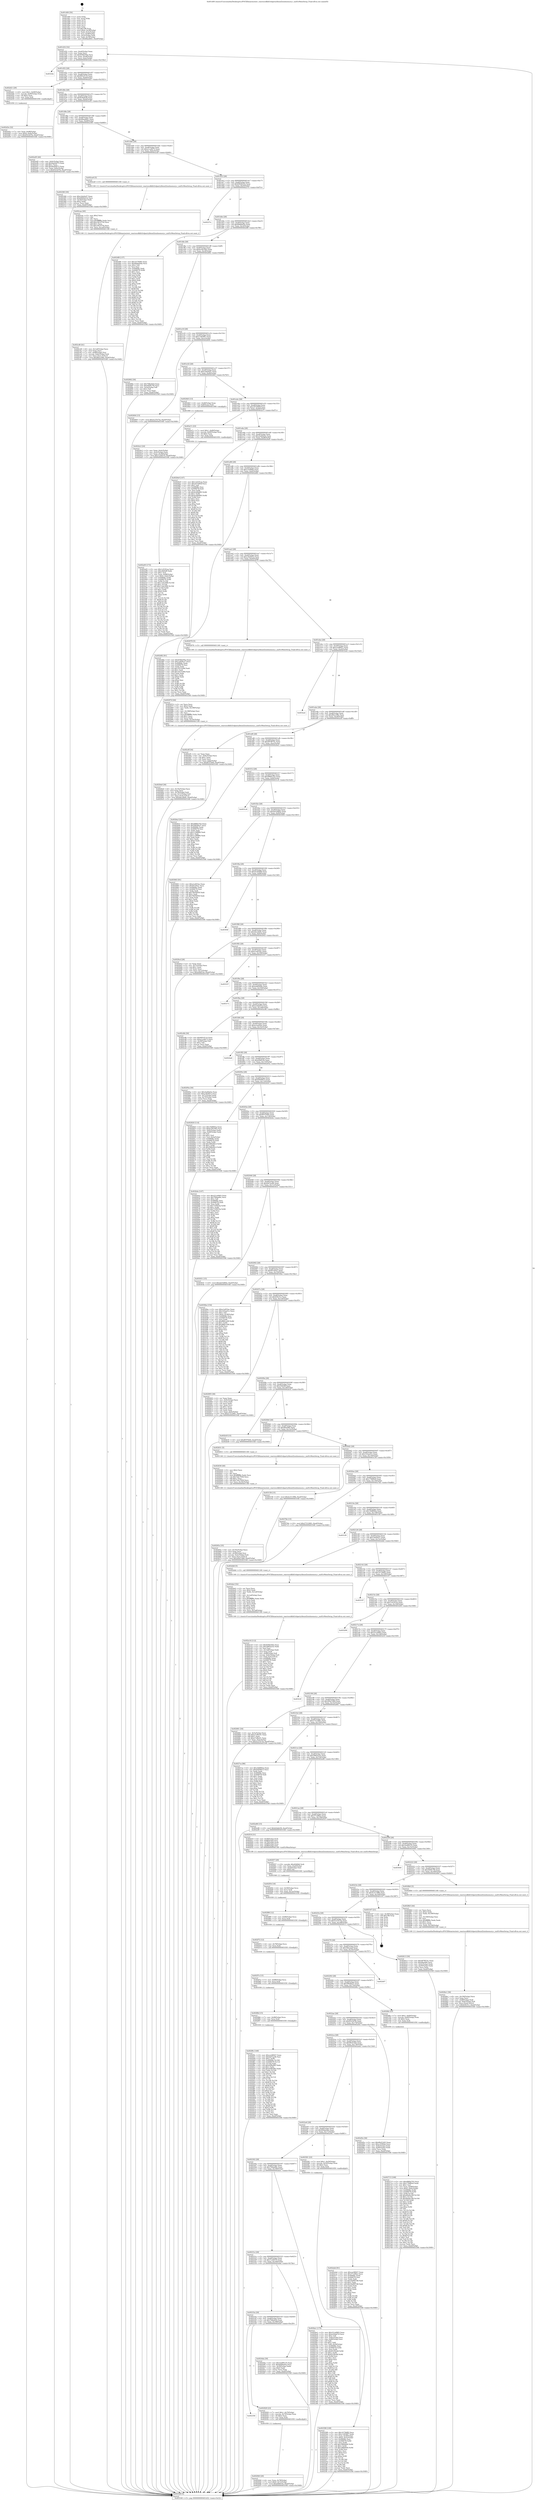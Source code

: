 digraph "0x401d00" {
  label = "0x401d00 (/mnt/c/Users/mathe/Desktop/tcc/POCII/binaries/extr_reactossdklib3rdpartylibxml2xmlmemory.c_xmlGcMemSetup_Final-ollvm.out::main(0))"
  labelloc = "t"
  node[shape=record]

  Entry [label="",width=0.3,height=0.3,shape=circle,fillcolor=black,style=filled]
  "0x401d32" [label="{
     0x401d32 [32]\l
     | [instrs]\l
     &nbsp;&nbsp;0x401d32 \<+6\>: mov -0xa4(%rbp),%eax\l
     &nbsp;&nbsp;0x401d38 \<+2\>: mov %eax,%ecx\l
     &nbsp;&nbsp;0x401d3a \<+6\>: sub $0x830b204a,%ecx\l
     &nbsp;&nbsp;0x401d40 \<+6\>: mov %eax,-0xa8(%rbp)\l
     &nbsp;&nbsp;0x401d46 \<+6\>: mov %ecx,-0xac(%rbp)\l
     &nbsp;&nbsp;0x401d4c \<+6\>: je 000000000040324e \<main+0x154e\>\l
  }"]
  "0x40324e" [label="{
     0x40324e\l
  }", style=dashed]
  "0x401d52" [label="{
     0x401d52 [28]\l
     | [instrs]\l
     &nbsp;&nbsp;0x401d52 \<+5\>: jmp 0000000000401d57 \<main+0x57\>\l
     &nbsp;&nbsp;0x401d57 \<+6\>: mov -0xa8(%rbp),%eax\l
     &nbsp;&nbsp;0x401d5d \<+5\>: sub $0x893cf110,%eax\l
     &nbsp;&nbsp;0x401d62 \<+6\>: mov %eax,-0xb0(%rbp)\l
     &nbsp;&nbsp;0x401d68 \<+6\>: je 0000000000402d21 \<main+0x1021\>\l
  }"]
  Exit [label="",width=0.3,height=0.3,shape=circle,fillcolor=black,style=filled,peripheries=2]
  "0x402d21" [label="{
     0x402d21 [29]\l
     | [instrs]\l
     &nbsp;&nbsp;0x402d21 \<+10\>: movl $0x1,-0x90(%rbp)\l
     &nbsp;&nbsp;0x402d2b \<+7\>: movslq -0x90(%rbp),%rax\l
     &nbsp;&nbsp;0x402d32 \<+4\>: shl $0x2,%rax\l
     &nbsp;&nbsp;0x402d36 \<+3\>: mov %rax,%rdi\l
     &nbsp;&nbsp;0x402d39 \<+5\>: call 0000000000401050 \<malloc@plt\>\l
     | [calls]\l
     &nbsp;&nbsp;0x401050 \{1\} (unknown)\l
  }"]
  "0x401d6e" [label="{
     0x401d6e [28]\l
     | [instrs]\l
     &nbsp;&nbsp;0x401d6e \<+5\>: jmp 0000000000401d73 \<main+0x73\>\l
     &nbsp;&nbsp;0x401d73 \<+6\>: mov -0xa8(%rbp),%eax\l
     &nbsp;&nbsp;0x401d79 \<+5\>: sub $0x8c8afe58,%eax\l
     &nbsp;&nbsp;0x401d7e \<+6\>: mov %eax,-0xb4(%rbp)\l
     &nbsp;&nbsp;0x401d84 \<+6\>: je 0000000000402e95 \<main+0x1195\>\l
  }"]
  "0x402f9c" [label="{
     0x402f9c [149]\l
     | [instrs]\l
     &nbsp;&nbsp;0x402f9c \<+5\>: mov $0xcec96927,%eax\l
     &nbsp;&nbsp;0x402fa1 \<+5\>: mov $0xfe67acdb,%esi\l
     &nbsp;&nbsp;0x402fa6 \<+3\>: mov $0x1,%r9b\l
     &nbsp;&nbsp;0x402fa9 \<+8\>: mov 0x40606c,%r10d\l
     &nbsp;&nbsp;0x402fb1 \<+8\>: mov 0x406078,%r11d\l
     &nbsp;&nbsp;0x402fb9 \<+3\>: mov %r10d,%ebx\l
     &nbsp;&nbsp;0x402fbc \<+6\>: sub $0x429fed82,%ebx\l
     &nbsp;&nbsp;0x402fc2 \<+3\>: sub $0x1,%ebx\l
     &nbsp;&nbsp;0x402fc5 \<+6\>: add $0x429fed82,%ebx\l
     &nbsp;&nbsp;0x402fcb \<+4\>: imul %ebx,%r10d\l
     &nbsp;&nbsp;0x402fcf \<+4\>: and $0x1,%r10d\l
     &nbsp;&nbsp;0x402fd3 \<+4\>: cmp $0x0,%r10d\l
     &nbsp;&nbsp;0x402fd7 \<+4\>: sete %r14b\l
     &nbsp;&nbsp;0x402fdb \<+4\>: cmp $0xa,%r11d\l
     &nbsp;&nbsp;0x402fdf \<+4\>: setl %r15b\l
     &nbsp;&nbsp;0x402fe3 \<+3\>: mov %r14b,%r12b\l
     &nbsp;&nbsp;0x402fe6 \<+4\>: xor $0xff,%r12b\l
     &nbsp;&nbsp;0x402fea \<+3\>: mov %r15b,%r13b\l
     &nbsp;&nbsp;0x402fed \<+4\>: xor $0xff,%r13b\l
     &nbsp;&nbsp;0x402ff1 \<+4\>: xor $0x0,%r9b\l
     &nbsp;&nbsp;0x402ff5 \<+3\>: mov %r12b,%cl\l
     &nbsp;&nbsp;0x402ff8 \<+3\>: and $0x0,%cl\l
     &nbsp;&nbsp;0x402ffb \<+3\>: and %r9b,%r14b\l
     &nbsp;&nbsp;0x402ffe \<+3\>: mov %r13b,%dl\l
     &nbsp;&nbsp;0x403001 \<+3\>: and $0x0,%dl\l
     &nbsp;&nbsp;0x403004 \<+3\>: and %r9b,%r15b\l
     &nbsp;&nbsp;0x403007 \<+3\>: or %r14b,%cl\l
     &nbsp;&nbsp;0x40300a \<+3\>: or %r15b,%dl\l
     &nbsp;&nbsp;0x40300d \<+2\>: xor %dl,%cl\l
     &nbsp;&nbsp;0x40300f \<+3\>: or %r13b,%r12b\l
     &nbsp;&nbsp;0x403012 \<+4\>: xor $0xff,%r12b\l
     &nbsp;&nbsp;0x403016 \<+4\>: or $0x0,%r9b\l
     &nbsp;&nbsp;0x40301a \<+3\>: and %r9b,%r12b\l
     &nbsp;&nbsp;0x40301d \<+3\>: or %r12b,%cl\l
     &nbsp;&nbsp;0x403020 \<+3\>: test $0x1,%cl\l
     &nbsp;&nbsp;0x403023 \<+3\>: cmovne %esi,%eax\l
     &nbsp;&nbsp;0x403026 \<+6\>: mov %eax,-0xa4(%rbp)\l
     &nbsp;&nbsp;0x40302c \<+5\>: jmp 0000000000403348 \<main+0x1648\>\l
  }"]
  "0x402e95" [label="{
     0x402e95 [40]\l
     | [instrs]\l
     &nbsp;&nbsp;0x402e95 \<+6\>: mov -0x9c(%rbp),%eax\l
     &nbsp;&nbsp;0x402e9b \<+5\>: sub $0x9aa9a673,%eax\l
     &nbsp;&nbsp;0x402ea0 \<+3\>: add $0x1,%eax\l
     &nbsp;&nbsp;0x402ea3 \<+5\>: add $0x9aa9a673,%eax\l
     &nbsp;&nbsp;0x402ea8 \<+6\>: mov %eax,-0x9c(%rbp)\l
     &nbsp;&nbsp;0x402eae \<+10\>: movl $0x6523d7fe,-0xa4(%rbp)\l
     &nbsp;&nbsp;0x402eb8 \<+5\>: jmp 0000000000403348 \<main+0x1648\>\l
  }"]
  "0x401d8a" [label="{
     0x401d8a [28]\l
     | [instrs]\l
     &nbsp;&nbsp;0x401d8a \<+5\>: jmp 0000000000401d8f \<main+0x8f\>\l
     &nbsp;&nbsp;0x401d8f \<+6\>: mov -0xa8(%rbp),%eax\l
     &nbsp;&nbsp;0x401d95 \<+5\>: sub $0x8faed6d1,%eax\l
     &nbsp;&nbsp;0x401d9a \<+6\>: mov %eax,-0xb8(%rbp)\l
     &nbsp;&nbsp;0x401da0 \<+6\>: je 0000000000402360 \<main+0x660\>\l
  }"]
  "0x402f8d" [label="{
     0x402f8d [15]\l
     | [instrs]\l
     &nbsp;&nbsp;0x402f8d \<+7\>: mov -0x98(%rbp),%rcx\l
     &nbsp;&nbsp;0x402f94 \<+3\>: mov %rcx,%rdi\l
     &nbsp;&nbsp;0x402f97 \<+5\>: call 0000000000401030 \<free@plt\>\l
     | [calls]\l
     &nbsp;&nbsp;0x401030 \{1\} (unknown)\l
  }"]
  "0x402360" [label="{
     0x402360 [30]\l
     | [instrs]\l
     &nbsp;&nbsp;0x402360 \<+5\>: mov $0xc2de0e47,%eax\l
     &nbsp;&nbsp;0x402365 \<+5\>: mov $0xb064b41b,%ecx\l
     &nbsp;&nbsp;0x40236a \<+3\>: mov -0x34(%rbp),%edx\l
     &nbsp;&nbsp;0x40236d \<+3\>: cmp $0x2,%edx\l
     &nbsp;&nbsp;0x402370 \<+3\>: cmovne %ecx,%eax\l
     &nbsp;&nbsp;0x402373 \<+6\>: mov %eax,-0xa4(%rbp)\l
     &nbsp;&nbsp;0x402379 \<+5\>: jmp 0000000000403348 \<main+0x1648\>\l
  }"]
  "0x401da6" [label="{
     0x401da6 [28]\l
     | [instrs]\l
     &nbsp;&nbsp;0x401da6 \<+5\>: jmp 0000000000401dab \<main+0xab\>\l
     &nbsp;&nbsp;0x401dab \<+6\>: mov -0xa8(%rbp),%eax\l
     &nbsp;&nbsp;0x401db1 \<+5\>: sub $0xa1ce4b73,%eax\l
     &nbsp;&nbsp;0x401db6 \<+6\>: mov %eax,-0xbc(%rbp)\l
     &nbsp;&nbsp;0x401dbc \<+6\>: je 0000000000402ca9 \<main+0xfa9\>\l
  }"]
  "0x403348" [label="{
     0x403348 [5]\l
     | [instrs]\l
     &nbsp;&nbsp;0x403348 \<+5\>: jmp 0000000000401d32 \<main+0x32\>\l
  }"]
  "0x401d00" [label="{
     0x401d00 [50]\l
     | [instrs]\l
     &nbsp;&nbsp;0x401d00 \<+1\>: push %rbp\l
     &nbsp;&nbsp;0x401d01 \<+3\>: mov %rsp,%rbp\l
     &nbsp;&nbsp;0x401d04 \<+2\>: push %r15\l
     &nbsp;&nbsp;0x401d06 \<+2\>: push %r14\l
     &nbsp;&nbsp;0x401d08 \<+2\>: push %r13\l
     &nbsp;&nbsp;0x401d0a \<+2\>: push %r12\l
     &nbsp;&nbsp;0x401d0c \<+1\>: push %rbx\l
     &nbsp;&nbsp;0x401d0d \<+7\>: sub $0x198,%rsp\l
     &nbsp;&nbsp;0x401d14 \<+7\>: movl $0x0,-0x38(%rbp)\l
     &nbsp;&nbsp;0x401d1b \<+3\>: mov %edi,-0x3c(%rbp)\l
     &nbsp;&nbsp;0x401d1e \<+4\>: mov %rsi,-0x48(%rbp)\l
     &nbsp;&nbsp;0x401d22 \<+3\>: mov -0x3c(%rbp),%edi\l
     &nbsp;&nbsp;0x401d25 \<+3\>: mov %edi,-0x34(%rbp)\l
     &nbsp;&nbsp;0x401d28 \<+10\>: movl $0x8faed6d1,-0xa4(%rbp)\l
  }"]
  "0x402f7e" [label="{
     0x402f7e [15]\l
     | [instrs]\l
     &nbsp;&nbsp;0x402f7e \<+7\>: mov -0x88(%rbp),%rcx\l
     &nbsp;&nbsp;0x402f85 \<+3\>: mov %rcx,%rdi\l
     &nbsp;&nbsp;0x402f88 \<+5\>: call 0000000000401030 \<free@plt\>\l
     | [calls]\l
     &nbsp;&nbsp;0x401030 \{1\} (unknown)\l
  }"]
  "0x402ca9" [label="{
     0x402ca9 [5]\l
     | [instrs]\l
     &nbsp;&nbsp;0x402ca9 \<+5\>: call 0000000000401160 \<next_i\>\l
     | [calls]\l
     &nbsp;&nbsp;0x401160 \{1\} (/mnt/c/Users/mathe/Desktop/tcc/POCII/binaries/extr_reactossdklib3rdpartylibxml2xmlmemory.c_xmlGcMemSetup_Final-ollvm.out::next_i)\l
  }"]
  "0x401dc2" [label="{
     0x401dc2 [28]\l
     | [instrs]\l
     &nbsp;&nbsp;0x401dc2 \<+5\>: jmp 0000000000401dc7 \<main+0xc7\>\l
     &nbsp;&nbsp;0x401dc7 \<+6\>: mov -0xa8(%rbp),%eax\l
     &nbsp;&nbsp;0x401dcd \<+5\>: sub $0xb064b41b,%eax\l
     &nbsp;&nbsp;0x401dd2 \<+6\>: mov %eax,-0xc0(%rbp)\l
     &nbsp;&nbsp;0x401dd8 \<+6\>: je 000000000040237e \<main+0x67e\>\l
  }"]
  "0x402f72" [label="{
     0x402f72 [12]\l
     | [instrs]\l
     &nbsp;&nbsp;0x402f72 \<+4\>: mov -0x78(%rbp),%rcx\l
     &nbsp;&nbsp;0x402f76 \<+3\>: mov %rcx,%rdi\l
     &nbsp;&nbsp;0x402f79 \<+5\>: call 0000000000401030 \<free@plt\>\l
     | [calls]\l
     &nbsp;&nbsp;0x401030 \{1\} (unknown)\l
  }"]
  "0x40237e" [label="{
     0x40237e\l
  }", style=dashed]
  "0x401dde" [label="{
     0x401dde [28]\l
     | [instrs]\l
     &nbsp;&nbsp;0x401dde \<+5\>: jmp 0000000000401de3 \<main+0xe3\>\l
     &nbsp;&nbsp;0x401de3 \<+6\>: mov -0xa8(%rbp),%eax\l
     &nbsp;&nbsp;0x401de9 \<+5\>: sub $0xbb69a45a,%eax\l
     &nbsp;&nbsp;0x401dee \<+6\>: mov %eax,-0xc4(%rbp)\l
     &nbsp;&nbsp;0x401df4 \<+6\>: je 00000000004024f8 \<main+0x7f8\>\l
  }"]
  "0x402f66" [label="{
     0x402f66 [12]\l
     | [instrs]\l
     &nbsp;&nbsp;0x402f66 \<+4\>: mov -0x68(%rbp),%rcx\l
     &nbsp;&nbsp;0x402f6a \<+3\>: mov %rcx,%rdi\l
     &nbsp;&nbsp;0x402f6d \<+5\>: call 0000000000401030 \<free@plt\>\l
     | [calls]\l
     &nbsp;&nbsp;0x401030 \{1\} (unknown)\l
  }"]
  "0x4024f8" [label="{
     0x4024f8 [137]\l
     | [instrs]\l
     &nbsp;&nbsp;0x4024f8 \<+5\>: mov $0x1b73b8f2,%eax\l
     &nbsp;&nbsp;0x4024fd \<+5\>: mov $0x6b8ae0da,%ecx\l
     &nbsp;&nbsp;0x402502 \<+2\>: mov $0x1,%dl\l
     &nbsp;&nbsp;0x402504 \<+2\>: xor %esi,%esi\l
     &nbsp;&nbsp;0x402506 \<+7\>: mov 0x40606c,%edi\l
     &nbsp;&nbsp;0x40250d \<+8\>: mov 0x406078,%r8d\l
     &nbsp;&nbsp;0x402515 \<+3\>: sub $0x1,%esi\l
     &nbsp;&nbsp;0x402518 \<+3\>: mov %edi,%r9d\l
     &nbsp;&nbsp;0x40251b \<+3\>: add %esi,%r9d\l
     &nbsp;&nbsp;0x40251e \<+4\>: imul %r9d,%edi\l
     &nbsp;&nbsp;0x402522 \<+3\>: and $0x1,%edi\l
     &nbsp;&nbsp;0x402525 \<+3\>: cmp $0x0,%edi\l
     &nbsp;&nbsp;0x402528 \<+4\>: sete %r10b\l
     &nbsp;&nbsp;0x40252c \<+4\>: cmp $0xa,%r8d\l
     &nbsp;&nbsp;0x402530 \<+4\>: setl %r11b\l
     &nbsp;&nbsp;0x402534 \<+3\>: mov %r10b,%bl\l
     &nbsp;&nbsp;0x402537 \<+3\>: xor $0xff,%bl\l
     &nbsp;&nbsp;0x40253a \<+3\>: mov %r11b,%r14b\l
     &nbsp;&nbsp;0x40253d \<+4\>: xor $0xff,%r14b\l
     &nbsp;&nbsp;0x402541 \<+3\>: xor $0x1,%dl\l
     &nbsp;&nbsp;0x402544 \<+3\>: mov %bl,%r15b\l
     &nbsp;&nbsp;0x402547 \<+4\>: and $0xff,%r15b\l
     &nbsp;&nbsp;0x40254b \<+3\>: and %dl,%r10b\l
     &nbsp;&nbsp;0x40254e \<+3\>: mov %r14b,%r12b\l
     &nbsp;&nbsp;0x402551 \<+4\>: and $0xff,%r12b\l
     &nbsp;&nbsp;0x402555 \<+3\>: and %dl,%r11b\l
     &nbsp;&nbsp;0x402558 \<+3\>: or %r10b,%r15b\l
     &nbsp;&nbsp;0x40255b \<+3\>: or %r11b,%r12b\l
     &nbsp;&nbsp;0x40255e \<+3\>: xor %r12b,%r15b\l
     &nbsp;&nbsp;0x402561 \<+3\>: or %r14b,%bl\l
     &nbsp;&nbsp;0x402564 \<+3\>: xor $0xff,%bl\l
     &nbsp;&nbsp;0x402567 \<+3\>: or $0x1,%dl\l
     &nbsp;&nbsp;0x40256a \<+2\>: and %dl,%bl\l
     &nbsp;&nbsp;0x40256c \<+3\>: or %bl,%r15b\l
     &nbsp;&nbsp;0x40256f \<+4\>: test $0x1,%r15b\l
     &nbsp;&nbsp;0x402573 \<+3\>: cmovne %ecx,%eax\l
     &nbsp;&nbsp;0x402576 \<+6\>: mov %eax,-0xa4(%rbp)\l
     &nbsp;&nbsp;0x40257c \<+5\>: jmp 0000000000403348 \<main+0x1648\>\l
  }"]
  "0x401dfa" [label="{
     0x401dfa [28]\l
     | [instrs]\l
     &nbsp;&nbsp;0x401dfa \<+5\>: jmp 0000000000401dff \<main+0xff\>\l
     &nbsp;&nbsp;0x401dff \<+6\>: mov -0xa8(%rbp),%eax\l
     &nbsp;&nbsp;0x401e05 \<+5\>: sub $0xbc561065,%eax\l
     &nbsp;&nbsp;0x401e0a \<+6\>: mov %eax,-0xc8(%rbp)\l
     &nbsp;&nbsp;0x401e10 \<+6\>: je 0000000000402892 \<main+0xb92\>\l
  }"]
  "0x402f54" [label="{
     0x402f54 [18]\l
     | [instrs]\l
     &nbsp;&nbsp;0x402f54 \<+4\>: mov -0x58(%rbp),%rcx\l
     &nbsp;&nbsp;0x402f58 \<+3\>: mov %rcx,%rdi\l
     &nbsp;&nbsp;0x402f5b \<+6\>: mov %eax,-0x1ac(%rbp)\l
     &nbsp;&nbsp;0x402f61 \<+5\>: call 0000000000401030 \<free@plt\>\l
     | [calls]\l
     &nbsp;&nbsp;0x401030 \{1\} (unknown)\l
  }"]
  "0x402892" [label="{
     0x402892 [30]\l
     | [instrs]\l
     &nbsp;&nbsp;0x402892 \<+5\>: mov $0x7fdbe624,%eax\l
     &nbsp;&nbsp;0x402897 \<+5\>: mov $0x4409c7f4,%ecx\l
     &nbsp;&nbsp;0x40289c \<+3\>: mov -0x2a(%rbp),%dl\l
     &nbsp;&nbsp;0x40289f \<+3\>: test $0x1,%dl\l
     &nbsp;&nbsp;0x4028a2 \<+3\>: cmovne %ecx,%eax\l
     &nbsp;&nbsp;0x4028a5 \<+6\>: mov %eax,-0xa4(%rbp)\l
     &nbsp;&nbsp;0x4028ab \<+5\>: jmp 0000000000403348 \<main+0x1648\>\l
  }"]
  "0x401e16" [label="{
     0x401e16 [28]\l
     | [instrs]\l
     &nbsp;&nbsp;0x401e16 \<+5\>: jmp 0000000000401e1b \<main+0x11b\>\l
     &nbsp;&nbsp;0x401e1b \<+6\>: mov -0xa8(%rbp),%eax\l
     &nbsp;&nbsp;0x401e21 \<+5\>: sub $0xc14938f7,%eax\l
     &nbsp;&nbsp;0x401e26 \<+6\>: mov %eax,-0xcc(%rbp)\l
     &nbsp;&nbsp;0x401e2c \<+6\>: je 0000000000402604 \<main+0x904\>\l
  }"]
  "0x402f37" [label="{
     0x402f37 [29]\l
     | [instrs]\l
     &nbsp;&nbsp;0x402f37 \<+10\>: movabs $0x4040b6,%rdi\l
     &nbsp;&nbsp;0x402f41 \<+6\>: mov %eax,-0xa0(%rbp)\l
     &nbsp;&nbsp;0x402f47 \<+6\>: mov -0xa0(%rbp),%esi\l
     &nbsp;&nbsp;0x402f4d \<+2\>: mov $0x0,%al\l
     &nbsp;&nbsp;0x402f4f \<+5\>: call 0000000000401040 \<printf@plt\>\l
     | [calls]\l
     &nbsp;&nbsp;0x401040 \{1\} (unknown)\l
  }"]
  "0x402604" [label="{
     0x402604 [15]\l
     | [instrs]\l
     &nbsp;&nbsp;0x402604 \<+10\>: movl $0x5c27b75a,-0xa4(%rbp)\l
     &nbsp;&nbsp;0x40260e \<+5\>: jmp 0000000000403348 \<main+0x1648\>\l
  }"]
  "0x401e32" [label="{
     0x401e32 [28]\l
     | [instrs]\l
     &nbsp;&nbsp;0x401e32 \<+5\>: jmp 0000000000401e37 \<main+0x137\>\l
     &nbsp;&nbsp;0x401e37 \<+6\>: mov -0xa8(%rbp),%eax\l
     &nbsp;&nbsp;0x401e3d \<+5\>: sub $0xc2de0e47,%eax\l
     &nbsp;&nbsp;0x401e42 \<+6\>: mov %eax,-0xd0(%rbp)\l
     &nbsp;&nbsp;0x401e48 \<+6\>: je 00000000004024b5 \<main+0x7b5\>\l
  }"]
  "0x402e16" [label="{
     0x402e16 [112]\l
     | [instrs]\l
     &nbsp;&nbsp;0x402e16 \<+5\>: mov $0x830b204a,%ecx\l
     &nbsp;&nbsp;0x402e1b \<+5\>: mov $0x2965a23e,%edx\l
     &nbsp;&nbsp;0x402e20 \<+2\>: xor %esi,%esi\l
     &nbsp;&nbsp;0x402e22 \<+6\>: mov -0x1a8(%rbp),%edi\l
     &nbsp;&nbsp;0x402e28 \<+3\>: imul %eax,%edi\l
     &nbsp;&nbsp;0x402e2b \<+7\>: mov -0x98(%rbp),%r8\l
     &nbsp;&nbsp;0x402e32 \<+7\>: movslq -0x9c(%rbp),%r9\l
     &nbsp;&nbsp;0x402e39 \<+4\>: mov %edi,(%r8,%r9,4)\l
     &nbsp;&nbsp;0x402e3d \<+7\>: mov 0x40606c,%eax\l
     &nbsp;&nbsp;0x402e44 \<+7\>: mov 0x406078,%edi\l
     &nbsp;&nbsp;0x402e4b \<+3\>: sub $0x1,%esi\l
     &nbsp;&nbsp;0x402e4e \<+3\>: mov %eax,%r10d\l
     &nbsp;&nbsp;0x402e51 \<+3\>: add %esi,%r10d\l
     &nbsp;&nbsp;0x402e54 \<+4\>: imul %r10d,%eax\l
     &nbsp;&nbsp;0x402e58 \<+3\>: and $0x1,%eax\l
     &nbsp;&nbsp;0x402e5b \<+3\>: cmp $0x0,%eax\l
     &nbsp;&nbsp;0x402e5e \<+4\>: sete %r11b\l
     &nbsp;&nbsp;0x402e62 \<+3\>: cmp $0xa,%edi\l
     &nbsp;&nbsp;0x402e65 \<+3\>: setl %bl\l
     &nbsp;&nbsp;0x402e68 \<+3\>: mov %r11b,%r14b\l
     &nbsp;&nbsp;0x402e6b \<+3\>: and %bl,%r14b\l
     &nbsp;&nbsp;0x402e6e \<+3\>: xor %bl,%r11b\l
     &nbsp;&nbsp;0x402e71 \<+3\>: or %r11b,%r14b\l
     &nbsp;&nbsp;0x402e74 \<+4\>: test $0x1,%r14b\l
     &nbsp;&nbsp;0x402e78 \<+3\>: cmovne %edx,%ecx\l
     &nbsp;&nbsp;0x402e7b \<+6\>: mov %ecx,-0xa4(%rbp)\l
     &nbsp;&nbsp;0x402e81 \<+5\>: jmp 0000000000403348 \<main+0x1648\>\l
  }"]
  "0x4024b5" [label="{
     0x4024b5 [13]\l
     | [instrs]\l
     &nbsp;&nbsp;0x4024b5 \<+4\>: mov -0x48(%rbp),%rax\l
     &nbsp;&nbsp;0x4024b9 \<+4\>: mov 0x8(%rax),%rdi\l
     &nbsp;&nbsp;0x4024bd \<+5\>: call 0000000000401060 \<atoi@plt\>\l
     | [calls]\l
     &nbsp;&nbsp;0x401060 \{1\} (unknown)\l
  }"]
  "0x401e4e" [label="{
     0x401e4e [28]\l
     | [instrs]\l
     &nbsp;&nbsp;0x401e4e \<+5\>: jmp 0000000000401e53 \<main+0x153\>\l
     &nbsp;&nbsp;0x401e53 \<+6\>: mov -0xa8(%rbp),%eax\l
     &nbsp;&nbsp;0x401e59 \<+5\>: sub $0xc672083f,%eax\l
     &nbsp;&nbsp;0x401e5e \<+6\>: mov %eax,-0xd4(%rbp)\l
     &nbsp;&nbsp;0x401e64 \<+6\>: je 0000000000402a7c \<main+0xd7c\>\l
  }"]
  "0x4024c2" [label="{
     0x4024c2 [24]\l
     | [instrs]\l
     &nbsp;&nbsp;0x4024c2 \<+3\>: mov %eax,-0x4c(%rbp)\l
     &nbsp;&nbsp;0x4024c5 \<+3\>: mov -0x4c(%rbp),%eax\l
     &nbsp;&nbsp;0x4024c8 \<+3\>: mov %eax,-0x30(%rbp)\l
     &nbsp;&nbsp;0x4024cb \<+10\>: movl $0x7c24f370,-0xa4(%rbp)\l
     &nbsp;&nbsp;0x4024d5 \<+5\>: jmp 0000000000403348 \<main+0x1648\>\l
  }"]
  "0x402de2" [label="{
     0x402de2 [52]\l
     | [instrs]\l
     &nbsp;&nbsp;0x402de2 \<+2\>: xor %ecx,%ecx\l
     &nbsp;&nbsp;0x402de4 \<+5\>: mov $0x2,%edx\l
     &nbsp;&nbsp;0x402de9 \<+6\>: mov %edx,-0x1a4(%rbp)\l
     &nbsp;&nbsp;0x402def \<+1\>: cltd\l
     &nbsp;&nbsp;0x402df0 \<+6\>: mov -0x1a4(%rbp),%esi\l
     &nbsp;&nbsp;0x402df6 \<+2\>: idiv %esi\l
     &nbsp;&nbsp;0x402df8 \<+6\>: imul $0xfffffffe,%edx,%edx\l
     &nbsp;&nbsp;0x402dfe \<+2\>: mov %ecx,%edi\l
     &nbsp;&nbsp;0x402e00 \<+2\>: sub %edx,%edi\l
     &nbsp;&nbsp;0x402e02 \<+2\>: mov %ecx,%edx\l
     &nbsp;&nbsp;0x402e04 \<+3\>: sub $0x1,%edx\l
     &nbsp;&nbsp;0x402e07 \<+2\>: add %edx,%edi\l
     &nbsp;&nbsp;0x402e09 \<+2\>: sub %edi,%ecx\l
     &nbsp;&nbsp;0x402e0b \<+6\>: mov %ecx,-0x1a8(%rbp)\l
     &nbsp;&nbsp;0x402e11 \<+5\>: call 0000000000401160 \<next_i\>\l
     | [calls]\l
     &nbsp;&nbsp;0x401160 \{1\} (/mnt/c/Users/mathe/Desktop/tcc/POCII/binaries/extr_reactossdklib3rdpartylibxml2xmlmemory.c_xmlGcMemSetup_Final-ollvm.out::next_i)\l
  }"]
  "0x402a7c" [label="{
     0x402a7c [23]\l
     | [instrs]\l
     &nbsp;&nbsp;0x402a7c \<+7\>: movl $0x1,-0x80(%rbp)\l
     &nbsp;&nbsp;0x402a83 \<+4\>: movslq -0x80(%rbp),%rax\l
     &nbsp;&nbsp;0x402a87 \<+4\>: shl $0x2,%rax\l
     &nbsp;&nbsp;0x402a8b \<+3\>: mov %rax,%rdi\l
     &nbsp;&nbsp;0x402a8e \<+5\>: call 0000000000401050 \<malloc@plt\>\l
     | [calls]\l
     &nbsp;&nbsp;0x401050 \{1\} (unknown)\l
  }"]
  "0x401e6a" [label="{
     0x401e6a [28]\l
     | [instrs]\l
     &nbsp;&nbsp;0x401e6a \<+5\>: jmp 0000000000401e6f \<main+0x16f\>\l
     &nbsp;&nbsp;0x401e6f \<+6\>: mov -0xa8(%rbp),%eax\l
     &nbsp;&nbsp;0x401e75 \<+5\>: sub $0xcba8da5e,%eax\l
     &nbsp;&nbsp;0x401e7a \<+6\>: mov %eax,-0xd8(%rbp)\l
     &nbsp;&nbsp;0x401e80 \<+6\>: je 00000000004029e9 \<main+0xce9\>\l
  }"]
  "0x402d3e" [label="{
     0x402d3e [32]\l
     | [instrs]\l
     &nbsp;&nbsp;0x402d3e \<+7\>: mov %rax,-0x98(%rbp)\l
     &nbsp;&nbsp;0x402d45 \<+10\>: movl $0x0,-0x9c(%rbp)\l
     &nbsp;&nbsp;0x402d4f \<+10\>: movl $0x6523d7fe,-0xa4(%rbp)\l
     &nbsp;&nbsp;0x402d59 \<+5\>: jmp 0000000000403348 \<main+0x1648\>\l
  }"]
  "0x4029e9" [label="{
     0x4029e9 [147]\l
     | [instrs]\l
     &nbsp;&nbsp;0x4029e9 \<+5\>: mov $0x1c0191ea,%eax\l
     &nbsp;&nbsp;0x4029ee \<+5\>: mov $0xc672083f,%ecx\l
     &nbsp;&nbsp;0x4029f3 \<+2\>: mov $0x1,%dl\l
     &nbsp;&nbsp;0x4029f5 \<+7\>: mov 0x40606c,%esi\l
     &nbsp;&nbsp;0x4029fc \<+7\>: mov 0x406078,%edi\l
     &nbsp;&nbsp;0x402a03 \<+3\>: mov %esi,%r8d\l
     &nbsp;&nbsp;0x402a06 \<+7\>: sub $0x4c48dd93,%r8d\l
     &nbsp;&nbsp;0x402a0d \<+4\>: sub $0x1,%r8d\l
     &nbsp;&nbsp;0x402a11 \<+7\>: add $0x4c48dd93,%r8d\l
     &nbsp;&nbsp;0x402a18 \<+4\>: imul %r8d,%esi\l
     &nbsp;&nbsp;0x402a1c \<+3\>: and $0x1,%esi\l
     &nbsp;&nbsp;0x402a1f \<+3\>: cmp $0x0,%esi\l
     &nbsp;&nbsp;0x402a22 \<+4\>: sete %r9b\l
     &nbsp;&nbsp;0x402a26 \<+3\>: cmp $0xa,%edi\l
     &nbsp;&nbsp;0x402a29 \<+4\>: setl %r10b\l
     &nbsp;&nbsp;0x402a2d \<+3\>: mov %r9b,%r11b\l
     &nbsp;&nbsp;0x402a30 \<+4\>: xor $0xff,%r11b\l
     &nbsp;&nbsp;0x402a34 \<+3\>: mov %r10b,%bl\l
     &nbsp;&nbsp;0x402a37 \<+3\>: xor $0xff,%bl\l
     &nbsp;&nbsp;0x402a3a \<+3\>: xor $0x0,%dl\l
     &nbsp;&nbsp;0x402a3d \<+3\>: mov %r11b,%r14b\l
     &nbsp;&nbsp;0x402a40 \<+4\>: and $0x0,%r14b\l
     &nbsp;&nbsp;0x402a44 \<+3\>: and %dl,%r9b\l
     &nbsp;&nbsp;0x402a47 \<+3\>: mov %bl,%r15b\l
     &nbsp;&nbsp;0x402a4a \<+4\>: and $0x0,%r15b\l
     &nbsp;&nbsp;0x402a4e \<+3\>: and %dl,%r10b\l
     &nbsp;&nbsp;0x402a51 \<+3\>: or %r9b,%r14b\l
     &nbsp;&nbsp;0x402a54 \<+3\>: or %r10b,%r15b\l
     &nbsp;&nbsp;0x402a57 \<+3\>: xor %r15b,%r14b\l
     &nbsp;&nbsp;0x402a5a \<+3\>: or %bl,%r11b\l
     &nbsp;&nbsp;0x402a5d \<+4\>: xor $0xff,%r11b\l
     &nbsp;&nbsp;0x402a61 \<+3\>: or $0x0,%dl\l
     &nbsp;&nbsp;0x402a64 \<+3\>: and %dl,%r11b\l
     &nbsp;&nbsp;0x402a67 \<+3\>: or %r11b,%r14b\l
     &nbsp;&nbsp;0x402a6a \<+4\>: test $0x1,%r14b\l
     &nbsp;&nbsp;0x402a6e \<+3\>: cmovne %ecx,%eax\l
     &nbsp;&nbsp;0x402a71 \<+6\>: mov %eax,-0xa4(%rbp)\l
     &nbsp;&nbsp;0x402a77 \<+5\>: jmp 0000000000403348 \<main+0x1648\>\l
  }"]
  "0x401e86" [label="{
     0x401e86 [28]\l
     | [instrs]\l
     &nbsp;&nbsp;0x401e86 \<+5\>: jmp 0000000000401e8b \<main+0x18b\>\l
     &nbsp;&nbsp;0x401e8b \<+6\>: mov -0xa8(%rbp),%eax\l
     &nbsp;&nbsp;0x401e91 \<+5\>: sub $0xcc55f9ab,%eax\l
     &nbsp;&nbsp;0x401e96 \<+6\>: mov %eax,-0xdc(%rbp)\l
     &nbsp;&nbsp;0x401e9c \<+6\>: je 0000000000402d82 \<main+0x1082\>\l
  }"]
  "0x402cd6" [label="{
     0x402cd6 [41]\l
     | [instrs]\l
     &nbsp;&nbsp;0x402cd6 \<+6\>: mov -0x1a0(%rbp),%ecx\l
     &nbsp;&nbsp;0x402cdc \<+3\>: imul %eax,%ecx\l
     &nbsp;&nbsp;0x402cdf \<+7\>: mov -0x88(%rbp),%rsi\l
     &nbsp;&nbsp;0x402ce6 \<+7\>: movslq -0x8c(%rbp),%rdi\l
     &nbsp;&nbsp;0x402ced \<+3\>: mov %ecx,(%rsi,%rdi,4)\l
     &nbsp;&nbsp;0x402cf0 \<+10\>: movl $0xd82cc08e,-0xa4(%rbp)\l
     &nbsp;&nbsp;0x402cfa \<+5\>: jmp 0000000000403348 \<main+0x1648\>\l
  }"]
  "0x402d82" [label="{
     0x402d82 [91]\l
     | [instrs]\l
     &nbsp;&nbsp;0x402d82 \<+5\>: mov $0x830b204a,%eax\l
     &nbsp;&nbsp;0x402d87 \<+5\>: mov $0x1a936ce7,%ecx\l
     &nbsp;&nbsp;0x402d8c \<+7\>: mov 0x40606c,%edx\l
     &nbsp;&nbsp;0x402d93 \<+7\>: mov 0x406078,%esi\l
     &nbsp;&nbsp;0x402d9a \<+2\>: mov %edx,%edi\l
     &nbsp;&nbsp;0x402d9c \<+6\>: sub $0x1915c49d,%edi\l
     &nbsp;&nbsp;0x402da2 \<+3\>: sub $0x1,%edi\l
     &nbsp;&nbsp;0x402da5 \<+6\>: add $0x1915c49d,%edi\l
     &nbsp;&nbsp;0x402dab \<+3\>: imul %edi,%edx\l
     &nbsp;&nbsp;0x402dae \<+3\>: and $0x1,%edx\l
     &nbsp;&nbsp;0x402db1 \<+3\>: cmp $0x0,%edx\l
     &nbsp;&nbsp;0x402db4 \<+4\>: sete %r8b\l
     &nbsp;&nbsp;0x402db8 \<+3\>: cmp $0xa,%esi\l
     &nbsp;&nbsp;0x402dbb \<+4\>: setl %r9b\l
     &nbsp;&nbsp;0x402dbf \<+3\>: mov %r8b,%r10b\l
     &nbsp;&nbsp;0x402dc2 \<+3\>: and %r9b,%r10b\l
     &nbsp;&nbsp;0x402dc5 \<+3\>: xor %r9b,%r8b\l
     &nbsp;&nbsp;0x402dc8 \<+3\>: or %r8b,%r10b\l
     &nbsp;&nbsp;0x402dcb \<+4\>: test $0x1,%r10b\l
     &nbsp;&nbsp;0x402dcf \<+3\>: cmovne %ecx,%eax\l
     &nbsp;&nbsp;0x402dd2 \<+6\>: mov %eax,-0xa4(%rbp)\l
     &nbsp;&nbsp;0x402dd8 \<+5\>: jmp 0000000000403348 \<main+0x1648\>\l
  }"]
  "0x401ea2" [label="{
     0x401ea2 [28]\l
     | [instrs]\l
     &nbsp;&nbsp;0x401ea2 \<+5\>: jmp 0000000000401ea7 \<main+0x1a7\>\l
     &nbsp;&nbsp;0x401ea7 \<+6\>: mov -0xa8(%rbp),%eax\l
     &nbsp;&nbsp;0x401ead \<+5\>: sub $0xcc9e9d12,%eax\l
     &nbsp;&nbsp;0x401eb2 \<+6\>: mov %eax,-0xe0(%rbp)\l
     &nbsp;&nbsp;0x401eb8 \<+6\>: je 0000000000402978 \<main+0xc78\>\l
  }"]
  "0x402cae" [label="{
     0x402cae [40]\l
     | [instrs]\l
     &nbsp;&nbsp;0x402cae \<+5\>: mov $0x2,%ecx\l
     &nbsp;&nbsp;0x402cb3 \<+1\>: cltd\l
     &nbsp;&nbsp;0x402cb4 \<+2\>: idiv %ecx\l
     &nbsp;&nbsp;0x402cb6 \<+6\>: imul $0xfffffffe,%edx,%ecx\l
     &nbsp;&nbsp;0x402cbc \<+6\>: add $0xc3610754,%ecx\l
     &nbsp;&nbsp;0x402cc2 \<+3\>: add $0x1,%ecx\l
     &nbsp;&nbsp;0x402cc5 \<+6\>: sub $0xc3610754,%ecx\l
     &nbsp;&nbsp;0x402ccb \<+6\>: mov %ecx,-0x1a0(%rbp)\l
     &nbsp;&nbsp;0x402cd1 \<+5\>: call 0000000000401160 \<next_i\>\l
     | [calls]\l
     &nbsp;&nbsp;0x401160 \{1\} (/mnt/c/Users/mathe/Desktop/tcc/POCII/binaries/extr_reactossdklib3rdpartylibxml2xmlmemory.c_xmlGcMemSetup_Final-ollvm.out::next_i)\l
  }"]
  "0x402978" [label="{
     0x402978 [5]\l
     | [instrs]\l
     &nbsp;&nbsp;0x402978 \<+5\>: call 0000000000401160 \<next_i\>\l
     | [calls]\l
     &nbsp;&nbsp;0x401160 \{1\} (/mnt/c/Users/mathe/Desktop/tcc/POCII/binaries/extr_reactossdklib3rdpartylibxml2xmlmemory.c_xmlGcMemSetup_Final-ollvm.out::next_i)\l
  }"]
  "0x401ebe" [label="{
     0x401ebe [28]\l
     | [instrs]\l
     &nbsp;&nbsp;0x401ebe \<+5\>: jmp 0000000000401ec3 \<main+0x1c3\>\l
     &nbsp;&nbsp;0x401ec3 \<+6\>: mov -0xa8(%rbp),%eax\l
     &nbsp;&nbsp;0x401ec9 \<+5\>: sub $0xcec96927,%eax\l
     &nbsp;&nbsp;0x401ece \<+6\>: mov %eax,-0xe4(%rbp)\l
     &nbsp;&nbsp;0x401ed4 \<+6\>: je 00000000004032a4 \<main+0x15a4\>\l
  }"]
  "0x402a93" [label="{
     0x402a93 [172]\l
     | [instrs]\l
     &nbsp;&nbsp;0x402a93 \<+5\>: mov $0x1c0191ea,%ecx\l
     &nbsp;&nbsp;0x402a98 \<+5\>: mov $0xc9d42ff,%edx\l
     &nbsp;&nbsp;0x402a9d \<+3\>: mov $0x1,%sil\l
     &nbsp;&nbsp;0x402aa0 \<+7\>: mov %rax,-0x88(%rbp)\l
     &nbsp;&nbsp;0x402aa7 \<+10\>: movl $0x0,-0x8c(%rbp)\l
     &nbsp;&nbsp;0x402ab1 \<+8\>: mov 0x40606c,%r8d\l
     &nbsp;&nbsp;0x402ab9 \<+8\>: mov 0x406078,%r9d\l
     &nbsp;&nbsp;0x402ac1 \<+3\>: mov %r8d,%r10d\l
     &nbsp;&nbsp;0x402ac4 \<+7\>: sub $0x11da1806,%r10d\l
     &nbsp;&nbsp;0x402acb \<+4\>: sub $0x1,%r10d\l
     &nbsp;&nbsp;0x402acf \<+7\>: add $0x11da1806,%r10d\l
     &nbsp;&nbsp;0x402ad6 \<+4\>: imul %r10d,%r8d\l
     &nbsp;&nbsp;0x402ada \<+4\>: and $0x1,%r8d\l
     &nbsp;&nbsp;0x402ade \<+4\>: cmp $0x0,%r8d\l
     &nbsp;&nbsp;0x402ae2 \<+4\>: sete %r11b\l
     &nbsp;&nbsp;0x402ae6 \<+4\>: cmp $0xa,%r9d\l
     &nbsp;&nbsp;0x402aea \<+3\>: setl %bl\l
     &nbsp;&nbsp;0x402aed \<+3\>: mov %r11b,%r14b\l
     &nbsp;&nbsp;0x402af0 \<+4\>: xor $0xff,%r14b\l
     &nbsp;&nbsp;0x402af4 \<+3\>: mov %bl,%r15b\l
     &nbsp;&nbsp;0x402af7 \<+4\>: xor $0xff,%r15b\l
     &nbsp;&nbsp;0x402afb \<+4\>: xor $0x0,%sil\l
     &nbsp;&nbsp;0x402aff \<+3\>: mov %r14b,%r12b\l
     &nbsp;&nbsp;0x402b02 \<+4\>: and $0x0,%r12b\l
     &nbsp;&nbsp;0x402b06 \<+3\>: and %sil,%r11b\l
     &nbsp;&nbsp;0x402b09 \<+3\>: mov %r15b,%r13b\l
     &nbsp;&nbsp;0x402b0c \<+4\>: and $0x0,%r13b\l
     &nbsp;&nbsp;0x402b10 \<+3\>: and %sil,%bl\l
     &nbsp;&nbsp;0x402b13 \<+3\>: or %r11b,%r12b\l
     &nbsp;&nbsp;0x402b16 \<+3\>: or %bl,%r13b\l
     &nbsp;&nbsp;0x402b19 \<+3\>: xor %r13b,%r12b\l
     &nbsp;&nbsp;0x402b1c \<+3\>: or %r15b,%r14b\l
     &nbsp;&nbsp;0x402b1f \<+4\>: xor $0xff,%r14b\l
     &nbsp;&nbsp;0x402b23 \<+4\>: or $0x0,%sil\l
     &nbsp;&nbsp;0x402b27 \<+3\>: and %sil,%r14b\l
     &nbsp;&nbsp;0x402b2a \<+3\>: or %r14b,%r12b\l
     &nbsp;&nbsp;0x402b2d \<+4\>: test $0x1,%r12b\l
     &nbsp;&nbsp;0x402b31 \<+3\>: cmovne %edx,%ecx\l
     &nbsp;&nbsp;0x402b34 \<+6\>: mov %ecx,-0xa4(%rbp)\l
     &nbsp;&nbsp;0x402b3a \<+5\>: jmp 0000000000403348 \<main+0x1648\>\l
  }"]
  "0x4032a4" [label="{
     0x4032a4\l
  }", style=dashed]
  "0x401eda" [label="{
     0x401eda [28]\l
     | [instrs]\l
     &nbsp;&nbsp;0x401eda \<+5\>: jmp 0000000000401edf \<main+0x1df\>\l
     &nbsp;&nbsp;0x401edf \<+6\>: mov -0xa8(%rbp),%eax\l
     &nbsp;&nbsp;0x401ee5 \<+5\>: sub $0xd82cc08e,%eax\l
     &nbsp;&nbsp;0x401eea \<+6\>: mov %eax,-0xe8(%rbp)\l
     &nbsp;&nbsp;0x401ef0 \<+6\>: je 0000000000402cff \<main+0xfff\>\l
  }"]
  "0x4029a9" [label="{
     0x4029a9 [36]\l
     | [instrs]\l
     &nbsp;&nbsp;0x4029a9 \<+6\>: mov -0x19c(%rbp),%ecx\l
     &nbsp;&nbsp;0x4029af \<+3\>: imul %eax,%ecx\l
     &nbsp;&nbsp;0x4029b2 \<+4\>: mov -0x78(%rbp),%rdi\l
     &nbsp;&nbsp;0x4029b6 \<+4\>: movslq -0x7c(%rbp),%r8\l
     &nbsp;&nbsp;0x4029ba \<+4\>: mov %ecx,(%rdi,%r8,4)\l
     &nbsp;&nbsp;0x4029be \<+10\>: movl $0xddccbb9c,-0xa4(%rbp)\l
     &nbsp;&nbsp;0x4029c8 \<+5\>: jmp 0000000000403348 \<main+0x1648\>\l
  }"]
  "0x402cff" [label="{
     0x402cff [34]\l
     | [instrs]\l
     &nbsp;&nbsp;0x402cff \<+2\>: xor %eax,%eax\l
     &nbsp;&nbsp;0x402d01 \<+6\>: mov -0x8c(%rbp),%ecx\l
     &nbsp;&nbsp;0x402d07 \<+3\>: sub $0x1,%eax\l
     &nbsp;&nbsp;0x402d0a \<+2\>: sub %eax,%ecx\l
     &nbsp;&nbsp;0x402d0c \<+6\>: mov %ecx,-0x8c(%rbp)\l
     &nbsp;&nbsp;0x402d12 \<+10\>: movl $0xf87f7b64,-0xa4(%rbp)\l
     &nbsp;&nbsp;0x402d1c \<+5\>: jmp 0000000000403348 \<main+0x1648\>\l
  }"]
  "0x401ef6" [label="{
     0x401ef6 [28]\l
     | [instrs]\l
     &nbsp;&nbsp;0x401ef6 \<+5\>: jmp 0000000000401efb \<main+0x1fb\>\l
     &nbsp;&nbsp;0x401efb \<+6\>: mov -0xa8(%rbp),%eax\l
     &nbsp;&nbsp;0x401f01 \<+5\>: sub $0xd97f87d1,%eax\l
     &nbsp;&nbsp;0x401f06 \<+6\>: mov %eax,-0xec(%rbp)\l
     &nbsp;&nbsp;0x401f0c \<+6\>: je 00000000004026a3 \<main+0x9a3\>\l
  }"]
  "0x40297d" [label="{
     0x40297d [44]\l
     | [instrs]\l
     &nbsp;&nbsp;0x40297d \<+2\>: xor %ecx,%ecx\l
     &nbsp;&nbsp;0x40297f \<+5\>: mov $0x2,%edx\l
     &nbsp;&nbsp;0x402984 \<+6\>: mov %edx,-0x198(%rbp)\l
     &nbsp;&nbsp;0x40298a \<+1\>: cltd\l
     &nbsp;&nbsp;0x40298b \<+6\>: mov -0x198(%rbp),%esi\l
     &nbsp;&nbsp;0x402991 \<+2\>: idiv %esi\l
     &nbsp;&nbsp;0x402993 \<+6\>: imul $0xfffffffe,%edx,%edx\l
     &nbsp;&nbsp;0x402999 \<+3\>: sub $0x1,%ecx\l
     &nbsp;&nbsp;0x40299c \<+2\>: sub %ecx,%edx\l
     &nbsp;&nbsp;0x40299e \<+6\>: mov %edx,-0x19c(%rbp)\l
     &nbsp;&nbsp;0x4029a4 \<+5\>: call 0000000000401160 \<next_i\>\l
     | [calls]\l
     &nbsp;&nbsp;0x401160 \{1\} (/mnt/c/Users/mathe/Desktop/tcc/POCII/binaries/extr_reactossdklib3rdpartylibxml2xmlmemory.c_xmlGcMemSetup_Final-ollvm.out::next_i)\l
  }"]
  "0x4026a3" [label="{
     0x4026a3 [91]\l
     | [instrs]\l
     &nbsp;&nbsp;0x4026a3 \<+5\>: mov $0xd980a703,%eax\l
     &nbsp;&nbsp;0x4026a8 \<+5\>: mov $0x5f93bb37,%ecx\l
     &nbsp;&nbsp;0x4026ad \<+7\>: mov 0x40606c,%edx\l
     &nbsp;&nbsp;0x4026b4 \<+7\>: mov 0x406078,%esi\l
     &nbsp;&nbsp;0x4026bb \<+2\>: mov %edx,%edi\l
     &nbsp;&nbsp;0x4026bd \<+6\>: sub $0x1c388f84,%edi\l
     &nbsp;&nbsp;0x4026c3 \<+3\>: sub $0x1,%edi\l
     &nbsp;&nbsp;0x4026c6 \<+6\>: add $0x1c388f84,%edi\l
     &nbsp;&nbsp;0x4026cc \<+3\>: imul %edi,%edx\l
     &nbsp;&nbsp;0x4026cf \<+3\>: and $0x1,%edx\l
     &nbsp;&nbsp;0x4026d2 \<+3\>: cmp $0x0,%edx\l
     &nbsp;&nbsp;0x4026d5 \<+4\>: sete %r8b\l
     &nbsp;&nbsp;0x4026d9 \<+3\>: cmp $0xa,%esi\l
     &nbsp;&nbsp;0x4026dc \<+4\>: setl %r9b\l
     &nbsp;&nbsp;0x4026e0 \<+3\>: mov %r8b,%r10b\l
     &nbsp;&nbsp;0x4026e3 \<+3\>: and %r9b,%r10b\l
     &nbsp;&nbsp;0x4026e6 \<+3\>: xor %r9b,%r8b\l
     &nbsp;&nbsp;0x4026e9 \<+3\>: or %r8b,%r10b\l
     &nbsp;&nbsp;0x4026ec \<+4\>: test $0x1,%r10b\l
     &nbsp;&nbsp;0x4026f0 \<+3\>: cmovne %ecx,%eax\l
     &nbsp;&nbsp;0x4026f3 \<+6\>: mov %eax,-0xa4(%rbp)\l
     &nbsp;&nbsp;0x4026f9 \<+5\>: jmp 0000000000403348 \<main+0x1648\>\l
  }"]
  "0x401f12" [label="{
     0x401f12 [28]\l
     | [instrs]\l
     &nbsp;&nbsp;0x401f12 \<+5\>: jmp 0000000000401f17 \<main+0x217\>\l
     &nbsp;&nbsp;0x401f17 \<+6\>: mov -0xa8(%rbp),%eax\l
     &nbsp;&nbsp;0x401f1d \<+5\>: sub $0xd980a703,%eax\l
     &nbsp;&nbsp;0x401f22 \<+6\>: mov %eax,-0xf0(%rbp)\l
     &nbsp;&nbsp;0x401f28 \<+6\>: je 00000000004031c8 \<main+0x14c8\>\l
  }"]
  "0x402940" [label="{
     0x402940 [26]\l
     | [instrs]\l
     &nbsp;&nbsp;0x402940 \<+4\>: mov %rax,-0x78(%rbp)\l
     &nbsp;&nbsp;0x402944 \<+7\>: movl $0x0,-0x7c(%rbp)\l
     &nbsp;&nbsp;0x40294b \<+10\>: movl $0xef46f10e,-0xa4(%rbp)\l
     &nbsp;&nbsp;0x402955 \<+5\>: jmp 0000000000403348 \<main+0x1648\>\l
  }"]
  "0x4031c8" [label="{
     0x4031c8\l
  }", style=dashed]
  "0x401f2e" [label="{
     0x401f2e [28]\l
     | [instrs]\l
     &nbsp;&nbsp;0x401f2e \<+5\>: jmp 0000000000401f33 \<main+0x233\>\l
     &nbsp;&nbsp;0x401f33 \<+6\>: mov -0xa8(%rbp),%eax\l
     &nbsp;&nbsp;0x401f39 \<+5\>: sub $0xda53d842,%eax\l
     &nbsp;&nbsp;0x401f3e \<+6\>: mov %eax,-0xf4(%rbp)\l
     &nbsp;&nbsp;0x401f44 \<+6\>: je 0000000000403063 \<main+0x1363\>\l
  }"]
  "0x402356" [label="{
     0x402356\l
  }", style=dashed]
  "0x403063" [label="{
     0x403063 [91]\l
     | [instrs]\l
     &nbsp;&nbsp;0x403063 \<+5\>: mov $0xe1e653ac,%eax\l
     &nbsp;&nbsp;0x403068 \<+5\>: mov $0x85185a1,%ecx\l
     &nbsp;&nbsp;0x40306d \<+7\>: mov 0x40606c,%edx\l
     &nbsp;&nbsp;0x403074 \<+7\>: mov 0x406078,%esi\l
     &nbsp;&nbsp;0x40307b \<+2\>: mov %edx,%edi\l
     &nbsp;&nbsp;0x40307d \<+6\>: add $0x7603b930,%edi\l
     &nbsp;&nbsp;0x403083 \<+3\>: sub $0x1,%edi\l
     &nbsp;&nbsp;0x403086 \<+6\>: sub $0x7603b930,%edi\l
     &nbsp;&nbsp;0x40308c \<+3\>: imul %edi,%edx\l
     &nbsp;&nbsp;0x40308f \<+3\>: and $0x1,%edx\l
     &nbsp;&nbsp;0x403092 \<+3\>: cmp $0x0,%edx\l
     &nbsp;&nbsp;0x403095 \<+4\>: sete %r8b\l
     &nbsp;&nbsp;0x403099 \<+3\>: cmp $0xa,%esi\l
     &nbsp;&nbsp;0x40309c \<+4\>: setl %r9b\l
     &nbsp;&nbsp;0x4030a0 \<+3\>: mov %r8b,%r10b\l
     &nbsp;&nbsp;0x4030a3 \<+3\>: and %r9b,%r10b\l
     &nbsp;&nbsp;0x4030a6 \<+3\>: xor %r9b,%r8b\l
     &nbsp;&nbsp;0x4030a9 \<+3\>: or %r8b,%r10b\l
     &nbsp;&nbsp;0x4030ac \<+4\>: test $0x1,%r10b\l
     &nbsp;&nbsp;0x4030b0 \<+3\>: cmovne %ecx,%eax\l
     &nbsp;&nbsp;0x4030b3 \<+6\>: mov %eax,-0xa4(%rbp)\l
     &nbsp;&nbsp;0x4030b9 \<+5\>: jmp 0000000000403348 \<main+0x1648\>\l
  }"]
  "0x401f4a" [label="{
     0x401f4a [28]\l
     | [instrs]\l
     &nbsp;&nbsp;0x401f4a \<+5\>: jmp 0000000000401f4f \<main+0x24f\>\l
     &nbsp;&nbsp;0x401f4f \<+6\>: mov -0xa8(%rbp),%eax\l
     &nbsp;&nbsp;0x401f55 \<+5\>: sub $0xdc292f09,%eax\l
     &nbsp;&nbsp;0x401f5a \<+6\>: mov %eax,-0xf8(%rbp)\l
     &nbsp;&nbsp;0x401f60 \<+6\>: je 000000000040304f \<main+0x134f\>\l
  }"]
  "0x402929" [label="{
     0x402929 [23]\l
     | [instrs]\l
     &nbsp;&nbsp;0x402929 \<+7\>: movl $0x1,-0x70(%rbp)\l
     &nbsp;&nbsp;0x402930 \<+4\>: movslq -0x70(%rbp),%rax\l
     &nbsp;&nbsp;0x402934 \<+4\>: shl $0x2,%rax\l
     &nbsp;&nbsp;0x402938 \<+3\>: mov %rax,%rdi\l
     &nbsp;&nbsp;0x40293b \<+5\>: call 0000000000401050 \<malloc@plt\>\l
     | [calls]\l
     &nbsp;&nbsp;0x401050 \{1\} (unknown)\l
  }"]
  "0x40304f" [label="{
     0x40304f\l
  }", style=dashed]
  "0x401f66" [label="{
     0x401f66 [28]\l
     | [instrs]\l
     &nbsp;&nbsp;0x401f66 \<+5\>: jmp 0000000000401f6b \<main+0x26b\>\l
     &nbsp;&nbsp;0x401f6b \<+6\>: mov -0xa8(%rbp),%eax\l
     &nbsp;&nbsp;0x401f71 \<+5\>: sub $0xddccbb9c,%eax\l
     &nbsp;&nbsp;0x401f76 \<+6\>: mov %eax,-0xfc(%rbp)\l
     &nbsp;&nbsp;0x401f7c \<+6\>: je 00000000004029cd \<main+0xccd\>\l
  }"]
  "0x4028e1" [label="{
     0x4028e1 [36]\l
     | [instrs]\l
     &nbsp;&nbsp;0x4028e1 \<+6\>: mov -0x194(%rbp),%ecx\l
     &nbsp;&nbsp;0x4028e7 \<+3\>: imul %eax,%ecx\l
     &nbsp;&nbsp;0x4028ea \<+4\>: mov -0x68(%rbp),%rdi\l
     &nbsp;&nbsp;0x4028ee \<+4\>: movslq -0x6c(%rbp),%r8\l
     &nbsp;&nbsp;0x4028f2 \<+4\>: mov %ecx,(%rdi,%r8,4)\l
     &nbsp;&nbsp;0x4028f6 \<+10\>: movl $0xb5fc51c,-0xa4(%rbp)\l
     &nbsp;&nbsp;0x402900 \<+5\>: jmp 0000000000403348 \<main+0x1648\>\l
  }"]
  "0x4029cd" [label="{
     0x4029cd [28]\l
     | [instrs]\l
     &nbsp;&nbsp;0x4029cd \<+2\>: xor %eax,%eax\l
     &nbsp;&nbsp;0x4029cf \<+3\>: mov -0x7c(%rbp),%ecx\l
     &nbsp;&nbsp;0x4029d2 \<+3\>: sub $0x1,%eax\l
     &nbsp;&nbsp;0x4029d5 \<+2\>: sub %eax,%ecx\l
     &nbsp;&nbsp;0x4029d7 \<+3\>: mov %ecx,-0x7c(%rbp)\l
     &nbsp;&nbsp;0x4029da \<+10\>: movl $0xef46f10e,-0xa4(%rbp)\l
     &nbsp;&nbsp;0x4029e4 \<+5\>: jmp 0000000000403348 \<main+0x1648\>\l
  }"]
  "0x401f82" [label="{
     0x401f82 [28]\l
     | [instrs]\l
     &nbsp;&nbsp;0x401f82 \<+5\>: jmp 0000000000401f87 \<main+0x287\>\l
     &nbsp;&nbsp;0x401f87 \<+6\>: mov -0xa8(%rbp),%eax\l
     &nbsp;&nbsp;0x401f8d \<+5\>: sub $0xe1e653ac,%eax\l
     &nbsp;&nbsp;0x401f92 \<+6\>: mov %eax,-0x100(%rbp)\l
     &nbsp;&nbsp;0x401f98 \<+6\>: je 0000000000403337 \<main+0x1637\>\l
  }"]
  "0x4028b5" [label="{
     0x4028b5 [44]\l
     | [instrs]\l
     &nbsp;&nbsp;0x4028b5 \<+2\>: xor %ecx,%ecx\l
     &nbsp;&nbsp;0x4028b7 \<+5\>: mov $0x2,%edx\l
     &nbsp;&nbsp;0x4028bc \<+6\>: mov %edx,-0x190(%rbp)\l
     &nbsp;&nbsp;0x4028c2 \<+1\>: cltd\l
     &nbsp;&nbsp;0x4028c3 \<+6\>: mov -0x190(%rbp),%esi\l
     &nbsp;&nbsp;0x4028c9 \<+2\>: idiv %esi\l
     &nbsp;&nbsp;0x4028cb \<+6\>: imul $0xfffffffe,%edx,%edx\l
     &nbsp;&nbsp;0x4028d1 \<+3\>: sub $0x1,%ecx\l
     &nbsp;&nbsp;0x4028d4 \<+2\>: sub %ecx,%edx\l
     &nbsp;&nbsp;0x4028d6 \<+6\>: mov %edx,-0x194(%rbp)\l
     &nbsp;&nbsp;0x4028dc \<+5\>: call 0000000000401160 \<next_i\>\l
     | [calls]\l
     &nbsp;&nbsp;0x401160 \{1\} (/mnt/c/Users/mathe/Desktop/tcc/POCII/binaries/extr_reactossdklib3rdpartylibxml2xmlmemory.c_xmlGcMemSetup_Final-ollvm.out::next_i)\l
  }"]
  "0x403337" [label="{
     0x403337\l
  }", style=dashed]
  "0x401f9e" [label="{
     0x401f9e [28]\l
     | [instrs]\l
     &nbsp;&nbsp;0x401f9e \<+5\>: jmp 0000000000401fa3 \<main+0x2a3\>\l
     &nbsp;&nbsp;0x401fa3 \<+6\>: mov -0xa8(%rbp),%eax\l
     &nbsp;&nbsp;0x401fa9 \<+5\>: sub $0xea995b9a,%eax\l
     &nbsp;&nbsp;0x401fae \<+6\>: mov %eax,-0x104(%rbp)\l
     &nbsp;&nbsp;0x401fb4 \<+6\>: je 000000000040317c \<main+0x147c\>\l
  }"]
  "0x402715" [label="{
     0x402715 [166]\l
     | [instrs]\l
     &nbsp;&nbsp;0x402715 \<+5\>: mov $0xd980a703,%ecx\l
     &nbsp;&nbsp;0x40271a \<+5\>: mov $0x1796f0c6,%edx\l
     &nbsp;&nbsp;0x40271f \<+3\>: mov $0x1,%sil\l
     &nbsp;&nbsp;0x402722 \<+4\>: mov %rax,-0x68(%rbp)\l
     &nbsp;&nbsp;0x402726 \<+7\>: movl $0x0,-0x6c(%rbp)\l
     &nbsp;&nbsp;0x40272d \<+8\>: mov 0x40606c,%r8d\l
     &nbsp;&nbsp;0x402735 \<+8\>: mov 0x406078,%r9d\l
     &nbsp;&nbsp;0x40273d \<+3\>: mov %r8d,%r10d\l
     &nbsp;&nbsp;0x402740 \<+7\>: add $0xd0a9e189,%r10d\l
     &nbsp;&nbsp;0x402747 \<+4\>: sub $0x1,%r10d\l
     &nbsp;&nbsp;0x40274b \<+7\>: sub $0xd0a9e189,%r10d\l
     &nbsp;&nbsp;0x402752 \<+4\>: imul %r10d,%r8d\l
     &nbsp;&nbsp;0x402756 \<+4\>: and $0x1,%r8d\l
     &nbsp;&nbsp;0x40275a \<+4\>: cmp $0x0,%r8d\l
     &nbsp;&nbsp;0x40275e \<+4\>: sete %r11b\l
     &nbsp;&nbsp;0x402762 \<+4\>: cmp $0xa,%r9d\l
     &nbsp;&nbsp;0x402766 \<+3\>: setl %bl\l
     &nbsp;&nbsp;0x402769 \<+3\>: mov %r11b,%r14b\l
     &nbsp;&nbsp;0x40276c \<+4\>: xor $0xff,%r14b\l
     &nbsp;&nbsp;0x402770 \<+3\>: mov %bl,%r15b\l
     &nbsp;&nbsp;0x402773 \<+4\>: xor $0xff,%r15b\l
     &nbsp;&nbsp;0x402777 \<+4\>: xor $0x1,%sil\l
     &nbsp;&nbsp;0x40277b \<+3\>: mov %r14b,%r12b\l
     &nbsp;&nbsp;0x40277e \<+4\>: and $0xff,%r12b\l
     &nbsp;&nbsp;0x402782 \<+3\>: and %sil,%r11b\l
     &nbsp;&nbsp;0x402785 \<+3\>: mov %r15b,%r13b\l
     &nbsp;&nbsp;0x402788 \<+4\>: and $0xff,%r13b\l
     &nbsp;&nbsp;0x40278c \<+3\>: and %sil,%bl\l
     &nbsp;&nbsp;0x40278f \<+3\>: or %r11b,%r12b\l
     &nbsp;&nbsp;0x402792 \<+3\>: or %bl,%r13b\l
     &nbsp;&nbsp;0x402795 \<+3\>: xor %r13b,%r12b\l
     &nbsp;&nbsp;0x402798 \<+3\>: or %r15b,%r14b\l
     &nbsp;&nbsp;0x40279b \<+4\>: xor $0xff,%r14b\l
     &nbsp;&nbsp;0x40279f \<+4\>: or $0x1,%sil\l
     &nbsp;&nbsp;0x4027a3 \<+3\>: and %sil,%r14b\l
     &nbsp;&nbsp;0x4027a6 \<+3\>: or %r14b,%r12b\l
     &nbsp;&nbsp;0x4027a9 \<+4\>: test $0x1,%r12b\l
     &nbsp;&nbsp;0x4027ad \<+3\>: cmovne %edx,%ecx\l
     &nbsp;&nbsp;0x4027b0 \<+6\>: mov %ecx,-0xa4(%rbp)\l
     &nbsp;&nbsp;0x4027b6 \<+5\>: jmp 0000000000403348 \<main+0x1648\>\l
  }"]
  "0x40317c" [label="{
     0x40317c\l
  }", style=dashed]
  "0x401fba" [label="{
     0x401fba [28]\l
     | [instrs]\l
     &nbsp;&nbsp;0x401fba \<+5\>: jmp 0000000000401fbf \<main+0x2bf\>\l
     &nbsp;&nbsp;0x401fbf \<+6\>: mov -0xa8(%rbp),%eax\l
     &nbsp;&nbsp;0x401fc5 \<+5\>: sub $0xec0de67d,%eax\l
     &nbsp;&nbsp;0x401fca \<+6\>: mov %eax,-0x108(%rbp)\l
     &nbsp;&nbsp;0x401fd0 \<+6\>: je 0000000000402c8b \<main+0xf8b\>\l
  }"]
  "0x40265e" [label="{
     0x40265e [35]\l
     | [instrs]\l
     &nbsp;&nbsp;0x40265e \<+6\>: mov -0x18c(%rbp),%ecx\l
     &nbsp;&nbsp;0x402664 \<+3\>: imul %eax,%ecx\l
     &nbsp;&nbsp;0x402667 \<+4\>: mov -0x58(%rbp),%rsi\l
     &nbsp;&nbsp;0x40266b \<+4\>: movslq -0x5c(%rbp),%rdi\l
     &nbsp;&nbsp;0x40266f \<+3\>: mov %ecx,(%rsi,%rdi,4)\l
     &nbsp;&nbsp;0x402672 \<+10\>: movl $0x260a7ddd,-0xa4(%rbp)\l
     &nbsp;&nbsp;0x40267c \<+5\>: jmp 0000000000403348 \<main+0x1648\>\l
  }"]
  "0x402c8b" [label="{
     0x402c8b [30]\l
     | [instrs]\l
     &nbsp;&nbsp;0x402c8b \<+5\>: mov $0x893cf110,%eax\l
     &nbsp;&nbsp;0x402c90 \<+5\>: mov $0xa1ce4b73,%ecx\l
     &nbsp;&nbsp;0x402c95 \<+3\>: mov -0x29(%rbp),%dl\l
     &nbsp;&nbsp;0x402c98 \<+3\>: test $0x1,%dl\l
     &nbsp;&nbsp;0x402c9b \<+3\>: cmovne %ecx,%eax\l
     &nbsp;&nbsp;0x402c9e \<+6\>: mov %eax,-0xa4(%rbp)\l
     &nbsp;&nbsp;0x402ca4 \<+5\>: jmp 0000000000403348 \<main+0x1648\>\l
  }"]
  "0x401fd6" [label="{
     0x401fd6 [28]\l
     | [instrs]\l
     &nbsp;&nbsp;0x401fd6 \<+5\>: jmp 0000000000401fdb \<main+0x2db\>\l
     &nbsp;&nbsp;0x401fdb \<+6\>: mov -0xa8(%rbp),%eax\l
     &nbsp;&nbsp;0x401fe1 \<+5\>: sub $0xec2ed5ee,%eax\l
     &nbsp;&nbsp;0x401fe6 \<+6\>: mov %eax,-0x10c(%rbp)\l
     &nbsp;&nbsp;0x401fec \<+6\>: je 00000000004024a6 \<main+0x7a6\>\l
  }"]
  "0x402636" [label="{
     0x402636 [40]\l
     | [instrs]\l
     &nbsp;&nbsp;0x402636 \<+5\>: mov $0x2,%ecx\l
     &nbsp;&nbsp;0x40263b \<+1\>: cltd\l
     &nbsp;&nbsp;0x40263c \<+2\>: idiv %ecx\l
     &nbsp;&nbsp;0x40263e \<+6\>: imul $0xfffffffe,%edx,%ecx\l
     &nbsp;&nbsp;0x402644 \<+6\>: sub $0x7ebc7636,%ecx\l
     &nbsp;&nbsp;0x40264a \<+3\>: add $0x1,%ecx\l
     &nbsp;&nbsp;0x40264d \<+6\>: add $0x7ebc7636,%ecx\l
     &nbsp;&nbsp;0x402653 \<+6\>: mov %ecx,-0x18c(%rbp)\l
     &nbsp;&nbsp;0x402659 \<+5\>: call 0000000000401160 \<next_i\>\l
     | [calls]\l
     &nbsp;&nbsp;0x401160 \{1\} (/mnt/c/Users/mathe/Desktop/tcc/POCII/binaries/extr_reactossdklib3rdpartylibxml2xmlmemory.c_xmlGcMemSetup_Final-ollvm.out::next_i)\l
  }"]
  "0x4024a6" [label="{
     0x4024a6\l
  }", style=dashed]
  "0x401ff2" [label="{
     0x401ff2 [28]\l
     | [instrs]\l
     &nbsp;&nbsp;0x401ff2 \<+5\>: jmp 0000000000401ff7 \<main+0x2f7\>\l
     &nbsp;&nbsp;0x401ff7 \<+6\>: mov -0xa8(%rbp),%eax\l
     &nbsp;&nbsp;0x401ffd \<+5\>: sub $0xef46f10e,%eax\l
     &nbsp;&nbsp;0x402002 \<+6\>: mov %eax,-0x110(%rbp)\l
     &nbsp;&nbsp;0x402008 \<+6\>: je 000000000040295a \<main+0xc5a\>\l
  }"]
  "0x402598" [label="{
     0x402598 [108]\l
     | [instrs]\l
     &nbsp;&nbsp;0x402598 \<+5\>: mov $0x1b73b8f2,%ecx\l
     &nbsp;&nbsp;0x40259d \<+5\>: mov $0xc14938f7,%edx\l
     &nbsp;&nbsp;0x4025a2 \<+4\>: mov %rax,-0x58(%rbp)\l
     &nbsp;&nbsp;0x4025a6 \<+7\>: movl $0x0,-0x5c(%rbp)\l
     &nbsp;&nbsp;0x4025ad \<+7\>: mov 0x40606c,%esi\l
     &nbsp;&nbsp;0x4025b4 \<+8\>: mov 0x406078,%r8d\l
     &nbsp;&nbsp;0x4025bc \<+3\>: mov %esi,%r9d\l
     &nbsp;&nbsp;0x4025bf \<+7\>: add $0x1f884640,%r9d\l
     &nbsp;&nbsp;0x4025c6 \<+4\>: sub $0x1,%r9d\l
     &nbsp;&nbsp;0x4025ca \<+7\>: sub $0x1f884640,%r9d\l
     &nbsp;&nbsp;0x4025d1 \<+4\>: imul %r9d,%esi\l
     &nbsp;&nbsp;0x4025d5 \<+3\>: and $0x1,%esi\l
     &nbsp;&nbsp;0x4025d8 \<+3\>: cmp $0x0,%esi\l
     &nbsp;&nbsp;0x4025db \<+4\>: sete %r10b\l
     &nbsp;&nbsp;0x4025df \<+4\>: cmp $0xa,%r8d\l
     &nbsp;&nbsp;0x4025e3 \<+4\>: setl %r11b\l
     &nbsp;&nbsp;0x4025e7 \<+3\>: mov %r10b,%bl\l
     &nbsp;&nbsp;0x4025ea \<+3\>: and %r11b,%bl\l
     &nbsp;&nbsp;0x4025ed \<+3\>: xor %r11b,%r10b\l
     &nbsp;&nbsp;0x4025f0 \<+3\>: or %r10b,%bl\l
     &nbsp;&nbsp;0x4025f3 \<+3\>: test $0x1,%bl\l
     &nbsp;&nbsp;0x4025f6 \<+3\>: cmovne %edx,%ecx\l
     &nbsp;&nbsp;0x4025f9 \<+6\>: mov %ecx,-0xa4(%rbp)\l
     &nbsp;&nbsp;0x4025ff \<+5\>: jmp 0000000000403348 \<main+0x1648\>\l
  }"]
  "0x40295a" [label="{
     0x40295a [30]\l
     | [instrs]\l
     &nbsp;&nbsp;0x40295a \<+5\>: mov $0xcba8da5e,%eax\l
     &nbsp;&nbsp;0x40295f \<+5\>: mov $0xcc9e9d12,%ecx\l
     &nbsp;&nbsp;0x402964 \<+3\>: mov -0x7c(%rbp),%edx\l
     &nbsp;&nbsp;0x402967 \<+3\>: cmp -0x70(%rbp),%edx\l
     &nbsp;&nbsp;0x40296a \<+3\>: cmovl %ecx,%eax\l
     &nbsp;&nbsp;0x40296d \<+6\>: mov %eax,-0xa4(%rbp)\l
     &nbsp;&nbsp;0x402973 \<+5\>: jmp 0000000000403348 \<main+0x1648\>\l
  }"]
  "0x40200e" [label="{
     0x40200e [28]\l
     | [instrs]\l
     &nbsp;&nbsp;0x40200e \<+5\>: jmp 0000000000402013 \<main+0x313\>\l
     &nbsp;&nbsp;0x402013 \<+6\>: mov -0xa8(%rbp),%eax\l
     &nbsp;&nbsp;0x402019 \<+5\>: sub $0xf2956615,%eax\l
     &nbsp;&nbsp;0x40201e \<+6\>: mov %eax,-0x114(%rbp)\l
     &nbsp;&nbsp;0x402024 \<+6\>: je 0000000000402820 \<main+0xb20\>\l
  }"]
  "0x40233a" [label="{
     0x40233a [28]\l
     | [instrs]\l
     &nbsp;&nbsp;0x40233a \<+5\>: jmp 000000000040233f \<main+0x63f\>\l
     &nbsp;&nbsp;0x40233f \<+6\>: mov -0xa8(%rbp),%eax\l
     &nbsp;&nbsp;0x402345 \<+5\>: sub $0x7fdbe624,%eax\l
     &nbsp;&nbsp;0x40234a \<+6\>: mov %eax,-0x188(%rbp)\l
     &nbsp;&nbsp;0x402350 \<+6\>: je 0000000000402929 \<main+0xc29\>\l
  }"]
  "0x402820" [label="{
     0x402820 [114]\l
     | [instrs]\l
     &nbsp;&nbsp;0x402820 \<+5\>: mov $0x18d8f42a,%eax\l
     &nbsp;&nbsp;0x402825 \<+5\>: mov $0xbc561065,%ecx\l
     &nbsp;&nbsp;0x40282a \<+3\>: mov -0x6c(%rbp),%edx\l
     &nbsp;&nbsp;0x40282d \<+3\>: cmp -0x60(%rbp),%edx\l
     &nbsp;&nbsp;0x402830 \<+4\>: setl %sil\l
     &nbsp;&nbsp;0x402834 \<+4\>: and $0x1,%sil\l
     &nbsp;&nbsp;0x402838 \<+4\>: mov %sil,-0x2a(%rbp)\l
     &nbsp;&nbsp;0x40283c \<+7\>: mov 0x40606c,%edx\l
     &nbsp;&nbsp;0x402843 \<+7\>: mov 0x406078,%edi\l
     &nbsp;&nbsp;0x40284a \<+3\>: mov %edx,%r8d\l
     &nbsp;&nbsp;0x40284d \<+7\>: add $0x399e90c3,%r8d\l
     &nbsp;&nbsp;0x402854 \<+4\>: sub $0x1,%r8d\l
     &nbsp;&nbsp;0x402858 \<+7\>: sub $0x399e90c3,%r8d\l
     &nbsp;&nbsp;0x40285f \<+4\>: imul %r8d,%edx\l
     &nbsp;&nbsp;0x402863 \<+3\>: and $0x1,%edx\l
     &nbsp;&nbsp;0x402866 \<+3\>: cmp $0x0,%edx\l
     &nbsp;&nbsp;0x402869 \<+4\>: sete %sil\l
     &nbsp;&nbsp;0x40286d \<+3\>: cmp $0xa,%edi\l
     &nbsp;&nbsp;0x402870 \<+4\>: setl %r9b\l
     &nbsp;&nbsp;0x402874 \<+3\>: mov %sil,%r10b\l
     &nbsp;&nbsp;0x402877 \<+3\>: and %r9b,%r10b\l
     &nbsp;&nbsp;0x40287a \<+3\>: xor %r9b,%sil\l
     &nbsp;&nbsp;0x40287d \<+3\>: or %sil,%r10b\l
     &nbsp;&nbsp;0x402880 \<+4\>: test $0x1,%r10b\l
     &nbsp;&nbsp;0x402884 \<+3\>: cmovne %ecx,%eax\l
     &nbsp;&nbsp;0x402887 \<+6\>: mov %eax,-0xa4(%rbp)\l
     &nbsp;&nbsp;0x40288d \<+5\>: jmp 0000000000403348 \<main+0x1648\>\l
  }"]
  "0x40202a" [label="{
     0x40202a [28]\l
     | [instrs]\l
     &nbsp;&nbsp;0x40202a \<+5\>: jmp 000000000040202f \<main+0x32f\>\l
     &nbsp;&nbsp;0x40202f \<+6\>: mov -0xa8(%rbp),%eax\l
     &nbsp;&nbsp;0x402035 \<+5\>: sub $0xf87f7b64,%eax\l
     &nbsp;&nbsp;0x40203a \<+6\>: mov %eax,-0x118(%rbp)\l
     &nbsp;&nbsp;0x402040 \<+6\>: je 0000000000402b4e \<main+0xe4e\>\l
  }"]
  "0x4024da" [label="{
     0x4024da [30]\l
     | [instrs]\l
     &nbsp;&nbsp;0x4024da \<+5\>: mov $0x3ed99135,%eax\l
     &nbsp;&nbsp;0x4024df \<+5\>: mov $0xbb69a45a,%ecx\l
     &nbsp;&nbsp;0x4024e4 \<+3\>: mov -0x30(%rbp),%edx\l
     &nbsp;&nbsp;0x4024e7 \<+3\>: cmp $0x0,%edx\l
     &nbsp;&nbsp;0x4024ea \<+3\>: cmove %ecx,%eax\l
     &nbsp;&nbsp;0x4024ed \<+6\>: mov %eax,-0xa4(%rbp)\l
     &nbsp;&nbsp;0x4024f3 \<+5\>: jmp 0000000000403348 \<main+0x1648\>\l
  }"]
  "0x402b4e" [label="{
     0x402b4e [147]\l
     | [instrs]\l
     &nbsp;&nbsp;0x402b4e \<+5\>: mov $0x221a0663,%eax\l
     &nbsp;&nbsp;0x402b53 \<+5\>: mov $0x769ea06c,%ecx\l
     &nbsp;&nbsp;0x402b58 \<+2\>: mov $0x1,%dl\l
     &nbsp;&nbsp;0x402b5a \<+7\>: mov 0x40606c,%esi\l
     &nbsp;&nbsp;0x402b61 \<+7\>: mov 0x406078,%edi\l
     &nbsp;&nbsp;0x402b68 \<+3\>: mov %esi,%r8d\l
     &nbsp;&nbsp;0x402b6b \<+7\>: sub $0x71f5833a,%r8d\l
     &nbsp;&nbsp;0x402b72 \<+4\>: sub $0x1,%r8d\l
     &nbsp;&nbsp;0x402b76 \<+7\>: add $0x71f5833a,%r8d\l
     &nbsp;&nbsp;0x402b7d \<+4\>: imul %r8d,%esi\l
     &nbsp;&nbsp;0x402b81 \<+3\>: and $0x1,%esi\l
     &nbsp;&nbsp;0x402b84 \<+3\>: cmp $0x0,%esi\l
     &nbsp;&nbsp;0x402b87 \<+4\>: sete %r9b\l
     &nbsp;&nbsp;0x402b8b \<+3\>: cmp $0xa,%edi\l
     &nbsp;&nbsp;0x402b8e \<+4\>: setl %r10b\l
     &nbsp;&nbsp;0x402b92 \<+3\>: mov %r9b,%r11b\l
     &nbsp;&nbsp;0x402b95 \<+4\>: xor $0xff,%r11b\l
     &nbsp;&nbsp;0x402b99 \<+3\>: mov %r10b,%bl\l
     &nbsp;&nbsp;0x402b9c \<+3\>: xor $0xff,%bl\l
     &nbsp;&nbsp;0x402b9f \<+3\>: xor $0x1,%dl\l
     &nbsp;&nbsp;0x402ba2 \<+3\>: mov %r11b,%r14b\l
     &nbsp;&nbsp;0x402ba5 \<+4\>: and $0xff,%r14b\l
     &nbsp;&nbsp;0x402ba9 \<+3\>: and %dl,%r9b\l
     &nbsp;&nbsp;0x402bac \<+3\>: mov %bl,%r15b\l
     &nbsp;&nbsp;0x402baf \<+4\>: and $0xff,%r15b\l
     &nbsp;&nbsp;0x402bb3 \<+3\>: and %dl,%r10b\l
     &nbsp;&nbsp;0x402bb6 \<+3\>: or %r9b,%r14b\l
     &nbsp;&nbsp;0x402bb9 \<+3\>: or %r10b,%r15b\l
     &nbsp;&nbsp;0x402bbc \<+3\>: xor %r15b,%r14b\l
     &nbsp;&nbsp;0x402bbf \<+3\>: or %bl,%r11b\l
     &nbsp;&nbsp;0x402bc2 \<+4\>: xor $0xff,%r11b\l
     &nbsp;&nbsp;0x402bc6 \<+3\>: or $0x1,%dl\l
     &nbsp;&nbsp;0x402bc9 \<+3\>: and %dl,%r11b\l
     &nbsp;&nbsp;0x402bcc \<+3\>: or %r11b,%r14b\l
     &nbsp;&nbsp;0x402bcf \<+4\>: test $0x1,%r14b\l
     &nbsp;&nbsp;0x402bd3 \<+3\>: cmovne %ecx,%eax\l
     &nbsp;&nbsp;0x402bd6 \<+6\>: mov %eax,-0xa4(%rbp)\l
     &nbsp;&nbsp;0x402bdc \<+5\>: jmp 0000000000403348 \<main+0x1648\>\l
  }"]
  "0x402046" [label="{
     0x402046 [28]\l
     | [instrs]\l
     &nbsp;&nbsp;0x402046 \<+5\>: jmp 000000000040204b \<main+0x34b\>\l
     &nbsp;&nbsp;0x40204b \<+6\>: mov -0xa8(%rbp),%eax\l
     &nbsp;&nbsp;0x402051 \<+5\>: sub $0xfe67acdb,%eax\l
     &nbsp;&nbsp;0x402056 \<+6\>: mov %eax,-0x11c(%rbp)\l
     &nbsp;&nbsp;0x40205c \<+6\>: je 0000000000403031 \<main+0x1331\>\l
  }"]
  "0x40231e" [label="{
     0x40231e [28]\l
     | [instrs]\l
     &nbsp;&nbsp;0x40231e \<+5\>: jmp 0000000000402323 \<main+0x623\>\l
     &nbsp;&nbsp;0x402323 \<+6\>: mov -0xa8(%rbp),%eax\l
     &nbsp;&nbsp;0x402329 \<+5\>: sub $0x7c24f370,%eax\l
     &nbsp;&nbsp;0x40232e \<+6\>: mov %eax,-0x184(%rbp)\l
     &nbsp;&nbsp;0x402334 \<+6\>: je 00000000004024da \<main+0x7da\>\l
  }"]
  "0x403031" [label="{
     0x403031 [15]\l
     | [instrs]\l
     &nbsp;&nbsp;0x403031 \<+10\>: movl $0xda53d842,-0xa4(%rbp)\l
     &nbsp;&nbsp;0x40303b \<+5\>: jmp 0000000000403348 \<main+0x1648\>\l
  }"]
  "0x402062" [label="{
     0x402062 [28]\l
     | [instrs]\l
     &nbsp;&nbsp;0x402062 \<+5\>: jmp 0000000000402067 \<main+0x367\>\l
     &nbsp;&nbsp;0x402067 \<+6\>: mov -0xa8(%rbp),%eax\l
     &nbsp;&nbsp;0x40206d \<+5\>: sub $0x85185a1,%eax\l
     &nbsp;&nbsp;0x402072 \<+6\>: mov %eax,-0x120(%rbp)\l
     &nbsp;&nbsp;0x402078 \<+6\>: je 00000000004030be \<main+0x13be\>\l
  }"]
  "0x402be1" [label="{
     0x402be1 [170]\l
     | [instrs]\l
     &nbsp;&nbsp;0x402be1 \<+5\>: mov $0x221a0663,%eax\l
     &nbsp;&nbsp;0x402be6 \<+5\>: mov $0xec0de67d,%ecx\l
     &nbsp;&nbsp;0x402beb \<+2\>: mov $0x1,%dl\l
     &nbsp;&nbsp;0x402bed \<+6\>: mov -0x8c(%rbp),%esi\l
     &nbsp;&nbsp;0x402bf3 \<+3\>: cmp -0x80(%rbp),%esi\l
     &nbsp;&nbsp;0x402bf6 \<+4\>: setl %dil\l
     &nbsp;&nbsp;0x402bfa \<+4\>: and $0x1,%dil\l
     &nbsp;&nbsp;0x402bfe \<+4\>: mov %dil,-0x29(%rbp)\l
     &nbsp;&nbsp;0x402c02 \<+7\>: mov 0x40606c,%esi\l
     &nbsp;&nbsp;0x402c09 \<+8\>: mov 0x406078,%r8d\l
     &nbsp;&nbsp;0x402c11 \<+3\>: mov %esi,%r9d\l
     &nbsp;&nbsp;0x402c14 \<+7\>: add $0x631f0cb8,%r9d\l
     &nbsp;&nbsp;0x402c1b \<+4\>: sub $0x1,%r9d\l
     &nbsp;&nbsp;0x402c1f \<+7\>: sub $0x631f0cb8,%r9d\l
     &nbsp;&nbsp;0x402c26 \<+4\>: imul %r9d,%esi\l
     &nbsp;&nbsp;0x402c2a \<+3\>: and $0x1,%esi\l
     &nbsp;&nbsp;0x402c2d \<+3\>: cmp $0x0,%esi\l
     &nbsp;&nbsp;0x402c30 \<+4\>: sete %dil\l
     &nbsp;&nbsp;0x402c34 \<+4\>: cmp $0xa,%r8d\l
     &nbsp;&nbsp;0x402c38 \<+4\>: setl %r10b\l
     &nbsp;&nbsp;0x402c3c \<+3\>: mov %dil,%r11b\l
     &nbsp;&nbsp;0x402c3f \<+4\>: xor $0xff,%r11b\l
     &nbsp;&nbsp;0x402c43 \<+3\>: mov %r10b,%bl\l
     &nbsp;&nbsp;0x402c46 \<+3\>: xor $0xff,%bl\l
     &nbsp;&nbsp;0x402c49 \<+3\>: xor $0x1,%dl\l
     &nbsp;&nbsp;0x402c4c \<+3\>: mov %r11b,%r14b\l
     &nbsp;&nbsp;0x402c4f \<+4\>: and $0xff,%r14b\l
     &nbsp;&nbsp;0x402c53 \<+3\>: and %dl,%dil\l
     &nbsp;&nbsp;0x402c56 \<+3\>: mov %bl,%r15b\l
     &nbsp;&nbsp;0x402c59 \<+4\>: and $0xff,%r15b\l
     &nbsp;&nbsp;0x402c5d \<+3\>: and %dl,%r10b\l
     &nbsp;&nbsp;0x402c60 \<+3\>: or %dil,%r14b\l
     &nbsp;&nbsp;0x402c63 \<+3\>: or %r10b,%r15b\l
     &nbsp;&nbsp;0x402c66 \<+3\>: xor %r15b,%r14b\l
     &nbsp;&nbsp;0x402c69 \<+3\>: or %bl,%r11b\l
     &nbsp;&nbsp;0x402c6c \<+4\>: xor $0xff,%r11b\l
     &nbsp;&nbsp;0x402c70 \<+3\>: or $0x1,%dl\l
     &nbsp;&nbsp;0x402c73 \<+3\>: and %dl,%r11b\l
     &nbsp;&nbsp;0x402c76 \<+3\>: or %r11b,%r14b\l
     &nbsp;&nbsp;0x402c79 \<+4\>: test $0x1,%r14b\l
     &nbsp;&nbsp;0x402c7d \<+3\>: cmovne %ecx,%eax\l
     &nbsp;&nbsp;0x402c80 \<+6\>: mov %eax,-0xa4(%rbp)\l
     &nbsp;&nbsp;0x402c86 \<+5\>: jmp 0000000000403348 \<main+0x1648\>\l
  }"]
  "0x4030be" [label="{
     0x4030be [154]\l
     | [instrs]\l
     &nbsp;&nbsp;0x4030be \<+5\>: mov $0xe1e653ac,%eax\l
     &nbsp;&nbsp;0x4030c3 \<+5\>: mov $0x103ea51c,%ecx\l
     &nbsp;&nbsp;0x4030c8 \<+2\>: mov $0x1,%dl\l
     &nbsp;&nbsp;0x4030ca \<+7\>: movl $0x0,-0x38(%rbp)\l
     &nbsp;&nbsp;0x4030d1 \<+7\>: mov 0x40606c,%esi\l
     &nbsp;&nbsp;0x4030d8 \<+7\>: mov 0x406078,%edi\l
     &nbsp;&nbsp;0x4030df \<+3\>: mov %esi,%r8d\l
     &nbsp;&nbsp;0x4030e2 \<+7\>: sub $0xdf6b1e09,%r8d\l
     &nbsp;&nbsp;0x4030e9 \<+4\>: sub $0x1,%r8d\l
     &nbsp;&nbsp;0x4030ed \<+7\>: add $0xdf6b1e09,%r8d\l
     &nbsp;&nbsp;0x4030f4 \<+4\>: imul %r8d,%esi\l
     &nbsp;&nbsp;0x4030f8 \<+3\>: and $0x1,%esi\l
     &nbsp;&nbsp;0x4030fb \<+3\>: cmp $0x0,%esi\l
     &nbsp;&nbsp;0x4030fe \<+4\>: sete %r9b\l
     &nbsp;&nbsp;0x403102 \<+3\>: cmp $0xa,%edi\l
     &nbsp;&nbsp;0x403105 \<+4\>: setl %r10b\l
     &nbsp;&nbsp;0x403109 \<+3\>: mov %r9b,%r11b\l
     &nbsp;&nbsp;0x40310c \<+4\>: xor $0xff,%r11b\l
     &nbsp;&nbsp;0x403110 \<+3\>: mov %r10b,%bl\l
     &nbsp;&nbsp;0x403113 \<+3\>: xor $0xff,%bl\l
     &nbsp;&nbsp;0x403116 \<+3\>: xor $0x0,%dl\l
     &nbsp;&nbsp;0x403119 \<+3\>: mov %r11b,%r14b\l
     &nbsp;&nbsp;0x40311c \<+4\>: and $0x0,%r14b\l
     &nbsp;&nbsp;0x403120 \<+3\>: and %dl,%r9b\l
     &nbsp;&nbsp;0x403123 \<+3\>: mov %bl,%r15b\l
     &nbsp;&nbsp;0x403126 \<+4\>: and $0x0,%r15b\l
     &nbsp;&nbsp;0x40312a \<+3\>: and %dl,%r10b\l
     &nbsp;&nbsp;0x40312d \<+3\>: or %r9b,%r14b\l
     &nbsp;&nbsp;0x403130 \<+3\>: or %r10b,%r15b\l
     &nbsp;&nbsp;0x403133 \<+3\>: xor %r15b,%r14b\l
     &nbsp;&nbsp;0x403136 \<+3\>: or %bl,%r11b\l
     &nbsp;&nbsp;0x403139 \<+4\>: xor $0xff,%r11b\l
     &nbsp;&nbsp;0x40313d \<+3\>: or $0x0,%dl\l
     &nbsp;&nbsp;0x403140 \<+3\>: and %dl,%r11b\l
     &nbsp;&nbsp;0x403143 \<+3\>: or %r11b,%r14b\l
     &nbsp;&nbsp;0x403146 \<+4\>: test $0x1,%r14b\l
     &nbsp;&nbsp;0x40314a \<+3\>: cmovne %ecx,%eax\l
     &nbsp;&nbsp;0x40314d \<+6\>: mov %eax,-0xa4(%rbp)\l
     &nbsp;&nbsp;0x403153 \<+5\>: jmp 0000000000403348 \<main+0x1648\>\l
  }"]
  "0x40207e" [label="{
     0x40207e [28]\l
     | [instrs]\l
     &nbsp;&nbsp;0x40207e \<+5\>: jmp 0000000000402083 \<main+0x383\>\l
     &nbsp;&nbsp;0x402083 \<+6\>: mov -0xa8(%rbp),%eax\l
     &nbsp;&nbsp;0x402089 \<+5\>: sub $0xb5fc51c,%eax\l
     &nbsp;&nbsp;0x40208e \<+6\>: mov %eax,-0x124(%rbp)\l
     &nbsp;&nbsp;0x402094 \<+6\>: je 0000000000402905 \<main+0xc05\>\l
  }"]
  "0x402302" [label="{
     0x402302 [28]\l
     | [instrs]\l
     &nbsp;&nbsp;0x402302 \<+5\>: jmp 0000000000402307 \<main+0x607\>\l
     &nbsp;&nbsp;0x402307 \<+6\>: mov -0xa8(%rbp),%eax\l
     &nbsp;&nbsp;0x40230d \<+5\>: sub $0x769ea06c,%eax\l
     &nbsp;&nbsp;0x402312 \<+6\>: mov %eax,-0x180(%rbp)\l
     &nbsp;&nbsp;0x402318 \<+6\>: je 0000000000402be1 \<main+0xee1\>\l
  }"]
  "0x402905" [label="{
     0x402905 [36]\l
     | [instrs]\l
     &nbsp;&nbsp;0x402905 \<+2\>: xor %eax,%eax\l
     &nbsp;&nbsp;0x402907 \<+3\>: mov -0x6c(%rbp),%ecx\l
     &nbsp;&nbsp;0x40290a \<+2\>: mov %eax,%edx\l
     &nbsp;&nbsp;0x40290c \<+2\>: sub %ecx,%edx\l
     &nbsp;&nbsp;0x40290e \<+2\>: mov %eax,%ecx\l
     &nbsp;&nbsp;0x402910 \<+3\>: sub $0x1,%ecx\l
     &nbsp;&nbsp;0x402913 \<+2\>: add %ecx,%edx\l
     &nbsp;&nbsp;0x402915 \<+2\>: sub %edx,%eax\l
     &nbsp;&nbsp;0x402917 \<+3\>: mov %eax,-0x6c(%rbp)\l
     &nbsp;&nbsp;0x40291a \<+10\>: movl $0x27312681,-0xa4(%rbp)\l
     &nbsp;&nbsp;0x402924 \<+5\>: jmp 0000000000403348 \<main+0x1648\>\l
  }"]
  "0x40209a" [label="{
     0x40209a [28]\l
     | [instrs]\l
     &nbsp;&nbsp;0x40209a \<+5\>: jmp 000000000040209f \<main+0x39f\>\l
     &nbsp;&nbsp;0x40209f \<+6\>: mov -0xa8(%rbp),%eax\l
     &nbsp;&nbsp;0x4020a5 \<+5\>: sub $0xc9d42ff,%eax\l
     &nbsp;&nbsp;0x4020aa \<+6\>: mov %eax,-0x128(%rbp)\l
     &nbsp;&nbsp;0x4020b0 \<+6\>: je 0000000000402b3f \<main+0xe3f\>\l
  }"]
  "0x402581" [label="{
     0x402581 [23]\l
     | [instrs]\l
     &nbsp;&nbsp;0x402581 \<+7\>: movl $0x1,-0x50(%rbp)\l
     &nbsp;&nbsp;0x402588 \<+4\>: movslq -0x50(%rbp),%rax\l
     &nbsp;&nbsp;0x40258c \<+4\>: shl $0x2,%rax\l
     &nbsp;&nbsp;0x402590 \<+3\>: mov %rax,%rdi\l
     &nbsp;&nbsp;0x402593 \<+5\>: call 0000000000401050 \<malloc@plt\>\l
     | [calls]\l
     &nbsp;&nbsp;0x401050 \{1\} (unknown)\l
  }"]
  "0x402b3f" [label="{
     0x402b3f [15]\l
     | [instrs]\l
     &nbsp;&nbsp;0x402b3f \<+10\>: movl $0xf87f7b64,-0xa4(%rbp)\l
     &nbsp;&nbsp;0x402b49 \<+5\>: jmp 0000000000403348 \<main+0x1648\>\l
  }"]
  "0x4020b6" [label="{
     0x4020b6 [28]\l
     | [instrs]\l
     &nbsp;&nbsp;0x4020b6 \<+5\>: jmp 00000000004020bb \<main+0x3bb\>\l
     &nbsp;&nbsp;0x4020bb \<+6\>: mov -0xa8(%rbp),%eax\l
     &nbsp;&nbsp;0x4020c1 \<+5\>: sub $0xdfee080,%eax\l
     &nbsp;&nbsp;0x4020c6 \<+6\>: mov %eax,-0x12c(%rbp)\l
     &nbsp;&nbsp;0x4020cc \<+6\>: je 0000000000402631 \<main+0x931\>\l
  }"]
  "0x4022e6" [label="{
     0x4022e6 [28]\l
     | [instrs]\l
     &nbsp;&nbsp;0x4022e6 \<+5\>: jmp 00000000004022eb \<main+0x5eb\>\l
     &nbsp;&nbsp;0x4022eb \<+6\>: mov -0xa8(%rbp),%eax\l
     &nbsp;&nbsp;0x4022f1 \<+5\>: sub $0x6b8ae0da,%eax\l
     &nbsp;&nbsp;0x4022f6 \<+6\>: mov %eax,-0x17c(%rbp)\l
     &nbsp;&nbsp;0x4022fc \<+6\>: je 0000000000402581 \<main+0x881\>\l
  }"]
  "0x402631" [label="{
     0x402631 [5]\l
     | [instrs]\l
     &nbsp;&nbsp;0x402631 \<+5\>: call 0000000000401160 \<next_i\>\l
     | [calls]\l
     &nbsp;&nbsp;0x401160 \{1\} (/mnt/c/Users/mathe/Desktop/tcc/POCII/binaries/extr_reactossdklib3rdpartylibxml2xmlmemory.c_xmlGcMemSetup_Final-ollvm.out::next_i)\l
  }"]
  "0x4020d2" [label="{
     0x4020d2 [28]\l
     | [instrs]\l
     &nbsp;&nbsp;0x4020d2 \<+5\>: jmp 00000000004020d7 \<main+0x3d7\>\l
     &nbsp;&nbsp;0x4020d7 \<+6\>: mov -0xa8(%rbp),%eax\l
     &nbsp;&nbsp;0x4020dd \<+5\>: sub $0x103ea51c,%eax\l
     &nbsp;&nbsp;0x4020e2 \<+6\>: mov %eax,-0x130(%rbp)\l
     &nbsp;&nbsp;0x4020e8 \<+6\>: je 0000000000403158 \<main+0x1458\>\l
  }"]
  "0x402ebd" [label="{
     0x402ebd [91]\l
     | [instrs]\l
     &nbsp;&nbsp;0x402ebd \<+5\>: mov $0xcec96927,%eax\l
     &nbsp;&nbsp;0x402ec2 \<+5\>: mov $0x371d9fce,%ecx\l
     &nbsp;&nbsp;0x402ec7 \<+7\>: mov 0x40606c,%edx\l
     &nbsp;&nbsp;0x402ece \<+7\>: mov 0x406078,%esi\l
     &nbsp;&nbsp;0x402ed5 \<+2\>: mov %edx,%edi\l
     &nbsp;&nbsp;0x402ed7 \<+6\>: sub $0x54d907d8,%edi\l
     &nbsp;&nbsp;0x402edd \<+3\>: sub $0x1,%edi\l
     &nbsp;&nbsp;0x402ee0 \<+6\>: add $0x54d907d8,%edi\l
     &nbsp;&nbsp;0x402ee6 \<+3\>: imul %edi,%edx\l
     &nbsp;&nbsp;0x402ee9 \<+3\>: and $0x1,%edx\l
     &nbsp;&nbsp;0x402eec \<+3\>: cmp $0x0,%edx\l
     &nbsp;&nbsp;0x402eef \<+4\>: sete %r8b\l
     &nbsp;&nbsp;0x402ef3 \<+3\>: cmp $0xa,%esi\l
     &nbsp;&nbsp;0x402ef6 \<+4\>: setl %r9b\l
     &nbsp;&nbsp;0x402efa \<+3\>: mov %r8b,%r10b\l
     &nbsp;&nbsp;0x402efd \<+3\>: and %r9b,%r10b\l
     &nbsp;&nbsp;0x402f00 \<+3\>: xor %r9b,%r8b\l
     &nbsp;&nbsp;0x402f03 \<+3\>: or %r8b,%r10b\l
     &nbsp;&nbsp;0x402f06 \<+4\>: test $0x1,%r10b\l
     &nbsp;&nbsp;0x402f0a \<+3\>: cmovne %ecx,%eax\l
     &nbsp;&nbsp;0x402f0d \<+6\>: mov %eax,-0xa4(%rbp)\l
     &nbsp;&nbsp;0x402f13 \<+5\>: jmp 0000000000403348 \<main+0x1648\>\l
  }"]
  "0x403158" [label="{
     0x403158 [15]\l
     | [instrs]\l
     &nbsp;&nbsp;0x403158 \<+10\>: movl $0x4c31189b,-0xa4(%rbp)\l
     &nbsp;&nbsp;0x403162 \<+5\>: jmp 0000000000403348 \<main+0x1648\>\l
  }"]
  "0x4020ee" [label="{
     0x4020ee [28]\l
     | [instrs]\l
     &nbsp;&nbsp;0x4020ee \<+5\>: jmp 00000000004020f3 \<main+0x3f3\>\l
     &nbsp;&nbsp;0x4020f3 \<+6\>: mov -0xa8(%rbp),%eax\l
     &nbsp;&nbsp;0x4020f9 \<+5\>: sub $0x1796f0c6,%eax\l
     &nbsp;&nbsp;0x4020fe \<+6\>: mov %eax,-0x134(%rbp)\l
     &nbsp;&nbsp;0x402104 \<+6\>: je 00000000004027bb \<main+0xabb\>\l
  }"]
  "0x4022ca" [label="{
     0x4022ca [28]\l
     | [instrs]\l
     &nbsp;&nbsp;0x4022ca \<+5\>: jmp 00000000004022cf \<main+0x5cf\>\l
     &nbsp;&nbsp;0x4022cf \<+6\>: mov -0xa8(%rbp),%eax\l
     &nbsp;&nbsp;0x4022d5 \<+5\>: sub $0x68cf1445,%eax\l
     &nbsp;&nbsp;0x4022da \<+6\>: mov %eax,-0x178(%rbp)\l
     &nbsp;&nbsp;0x4022e0 \<+6\>: je 0000000000402ebd \<main+0x11bd\>\l
  }"]
  "0x4027bb" [label="{
     0x4027bb [15]\l
     | [instrs]\l
     &nbsp;&nbsp;0x4027bb \<+10\>: movl $0x27312681,-0xa4(%rbp)\l
     &nbsp;&nbsp;0x4027c5 \<+5\>: jmp 0000000000403348 \<main+0x1648\>\l
  }"]
  "0x40210a" [label="{
     0x40210a [28]\l
     | [instrs]\l
     &nbsp;&nbsp;0x40210a \<+5\>: jmp 000000000040210f \<main+0x40f\>\l
     &nbsp;&nbsp;0x40210f \<+6\>: mov -0xa8(%rbp),%eax\l
     &nbsp;&nbsp;0x402115 \<+5\>: sub $0x18d8f42a,%eax\l
     &nbsp;&nbsp;0x40211a \<+6\>: mov %eax,-0x138(%rbp)\l
     &nbsp;&nbsp;0x402120 \<+6\>: je 00000000004031f9 \<main+0x14f9\>\l
  }"]
  "0x402d5e" [label="{
     0x402d5e [36]\l
     | [instrs]\l
     &nbsp;&nbsp;0x402d5e \<+5\>: mov $0x68cf1445,%eax\l
     &nbsp;&nbsp;0x402d63 \<+5\>: mov $0xcc55f9ab,%ecx\l
     &nbsp;&nbsp;0x402d68 \<+6\>: mov -0x9c(%rbp),%edx\l
     &nbsp;&nbsp;0x402d6e \<+6\>: cmp -0x90(%rbp),%edx\l
     &nbsp;&nbsp;0x402d74 \<+3\>: cmovl %ecx,%eax\l
     &nbsp;&nbsp;0x402d77 \<+6\>: mov %eax,-0xa4(%rbp)\l
     &nbsp;&nbsp;0x402d7d \<+5\>: jmp 0000000000403348 \<main+0x1648\>\l
  }"]
  "0x4031f9" [label="{
     0x4031f9\l
  }", style=dashed]
  "0x402126" [label="{
     0x402126 [28]\l
     | [instrs]\l
     &nbsp;&nbsp;0x402126 \<+5\>: jmp 000000000040212b \<main+0x42b\>\l
     &nbsp;&nbsp;0x40212b \<+6\>: mov -0xa8(%rbp),%eax\l
     &nbsp;&nbsp;0x402131 \<+5\>: sub $0x1a936ce7,%eax\l
     &nbsp;&nbsp;0x402136 \<+6\>: mov %eax,-0x13c(%rbp)\l
     &nbsp;&nbsp;0x40213c \<+6\>: je 0000000000402ddd \<main+0x10dd\>\l
  }"]
  "0x4022ae" [label="{
     0x4022ae [28]\l
     | [instrs]\l
     &nbsp;&nbsp;0x4022ae \<+5\>: jmp 00000000004022b3 \<main+0x5b3\>\l
     &nbsp;&nbsp;0x4022b3 \<+6\>: mov -0xa8(%rbp),%eax\l
     &nbsp;&nbsp;0x4022b9 \<+5\>: sub $0x6523d7fe,%eax\l
     &nbsp;&nbsp;0x4022be \<+6\>: mov %eax,-0x174(%rbp)\l
     &nbsp;&nbsp;0x4022c4 \<+6\>: je 0000000000402d5e \<main+0x105e\>\l
  }"]
  "0x402ddd" [label="{
     0x402ddd [5]\l
     | [instrs]\l
     &nbsp;&nbsp;0x402ddd \<+5\>: call 0000000000401160 \<next_i\>\l
     | [calls]\l
     &nbsp;&nbsp;0x401160 \{1\} (/mnt/c/Users/mathe/Desktop/tcc/POCII/binaries/extr_reactossdklib3rdpartylibxml2xmlmemory.c_xmlGcMemSetup_Final-ollvm.out::next_i)\l
  }"]
  "0x402142" [label="{
     0x402142 [28]\l
     | [instrs]\l
     &nbsp;&nbsp;0x402142 \<+5\>: jmp 0000000000402147 \<main+0x447\>\l
     &nbsp;&nbsp;0x402147 \<+6\>: mov -0xa8(%rbp),%eax\l
     &nbsp;&nbsp;0x40214d \<+5\>: sub $0x1b73b8f2,%eax\l
     &nbsp;&nbsp;0x402152 \<+6\>: mov %eax,-0x140(%rbp)\l
     &nbsp;&nbsp;0x402158 \<+6\>: je 0000000000403197 \<main+0x1497\>\l
  }"]
  "0x4026fe" [label="{
     0x4026fe [23]\l
     | [instrs]\l
     &nbsp;&nbsp;0x4026fe \<+7\>: movl $0x1,-0x60(%rbp)\l
     &nbsp;&nbsp;0x402705 \<+4\>: movslq -0x60(%rbp),%rax\l
     &nbsp;&nbsp;0x402709 \<+4\>: shl $0x2,%rax\l
     &nbsp;&nbsp;0x40270d \<+3\>: mov %rax,%rdi\l
     &nbsp;&nbsp;0x402710 \<+5\>: call 0000000000401050 \<malloc@plt\>\l
     | [calls]\l
     &nbsp;&nbsp;0x401050 \{1\} (unknown)\l
  }"]
  "0x403197" [label="{
     0x403197\l
  }", style=dashed]
  "0x40215e" [label="{
     0x40215e [28]\l
     | [instrs]\l
     &nbsp;&nbsp;0x40215e \<+5\>: jmp 0000000000402163 \<main+0x463\>\l
     &nbsp;&nbsp;0x402163 \<+6\>: mov -0xa8(%rbp),%eax\l
     &nbsp;&nbsp;0x402169 \<+5\>: sub $0x1c0191ea,%eax\l
     &nbsp;&nbsp;0x40216e \<+6\>: mov %eax,-0x144(%rbp)\l
     &nbsp;&nbsp;0x402174 \<+6\>: je 0000000000403208 \<main+0x1508\>\l
  }"]
  "0x402292" [label="{
     0x402292 [28]\l
     | [instrs]\l
     &nbsp;&nbsp;0x402292 \<+5\>: jmp 0000000000402297 \<main+0x597\>\l
     &nbsp;&nbsp;0x402297 \<+6\>: mov -0xa8(%rbp),%eax\l
     &nbsp;&nbsp;0x40229d \<+5\>: sub $0x5f93bb37,%eax\l
     &nbsp;&nbsp;0x4022a2 \<+6\>: mov %eax,-0x170(%rbp)\l
     &nbsp;&nbsp;0x4022a8 \<+6\>: je 00000000004026fe \<main+0x9fe\>\l
  }"]
  "0x403208" [label="{
     0x403208\l
  }", style=dashed]
  "0x40217a" [label="{
     0x40217a [28]\l
     | [instrs]\l
     &nbsp;&nbsp;0x40217a \<+5\>: jmp 000000000040217f \<main+0x47f\>\l
     &nbsp;&nbsp;0x40217f \<+6\>: mov -0xa8(%rbp),%eax\l
     &nbsp;&nbsp;0x402185 \<+5\>: sub $0x221a0663,%eax\l
     &nbsp;&nbsp;0x40218a \<+6\>: mov %eax,-0x148(%rbp)\l
     &nbsp;&nbsp;0x402190 \<+6\>: je 000000000040323f \<main+0x153f\>\l
  }"]
  "0x402407" [label="{
     0x402407\l
  }", style=dashed]
  "0x40323f" [label="{
     0x40323f\l
  }", style=dashed]
  "0x402196" [label="{
     0x402196 [28]\l
     | [instrs]\l
     &nbsp;&nbsp;0x402196 \<+5\>: jmp 000000000040219b \<main+0x49b\>\l
     &nbsp;&nbsp;0x40219b \<+6\>: mov -0xa8(%rbp),%eax\l
     &nbsp;&nbsp;0x4021a1 \<+5\>: sub $0x260a7ddd,%eax\l
     &nbsp;&nbsp;0x4021a6 \<+6\>: mov %eax,-0x14c(%rbp)\l
     &nbsp;&nbsp;0x4021ac \<+6\>: je 0000000000402681 \<main+0x981\>\l
  }"]
  "0x402276" [label="{
     0x402276 [28]\l
     | [instrs]\l
     &nbsp;&nbsp;0x402276 \<+5\>: jmp 000000000040227b \<main+0x57b\>\l
     &nbsp;&nbsp;0x40227b \<+6\>: mov -0xa8(%rbp),%eax\l
     &nbsp;&nbsp;0x402281 \<+5\>: sub $0x5dbcaaef,%eax\l
     &nbsp;&nbsp;0x402286 \<+6\>: mov %eax,-0x16c(%rbp)\l
     &nbsp;&nbsp;0x40228c \<+6\>: je 0000000000402407 \<main+0x707\>\l
  }"]
  "0x402681" [label="{
     0x402681 [34]\l
     | [instrs]\l
     &nbsp;&nbsp;0x402681 \<+3\>: mov -0x5c(%rbp),%eax\l
     &nbsp;&nbsp;0x402684 \<+5\>: add $0xa7c6bc01,%eax\l
     &nbsp;&nbsp;0x402689 \<+3\>: add $0x1,%eax\l
     &nbsp;&nbsp;0x40268c \<+5\>: sub $0xa7c6bc01,%eax\l
     &nbsp;&nbsp;0x402691 \<+3\>: mov %eax,-0x5c(%rbp)\l
     &nbsp;&nbsp;0x402694 \<+10\>: movl $0x5c27b75a,-0xa4(%rbp)\l
     &nbsp;&nbsp;0x40269e \<+5\>: jmp 0000000000403348 \<main+0x1648\>\l
  }"]
  "0x4021b2" [label="{
     0x4021b2 [28]\l
     | [instrs]\l
     &nbsp;&nbsp;0x4021b2 \<+5\>: jmp 00000000004021b7 \<main+0x4b7\>\l
     &nbsp;&nbsp;0x4021b7 \<+6\>: mov -0xa8(%rbp),%eax\l
     &nbsp;&nbsp;0x4021bd \<+5\>: sub $0x27312681,%eax\l
     &nbsp;&nbsp;0x4021c2 \<+6\>: mov %eax,-0x150(%rbp)\l
     &nbsp;&nbsp;0x4021c8 \<+6\>: je 00000000004027ca \<main+0xaca\>\l
  }"]
  "0x402613" [label="{
     0x402613 [30]\l
     | [instrs]\l
     &nbsp;&nbsp;0x402613 \<+5\>: mov $0xd97f87d1,%eax\l
     &nbsp;&nbsp;0x402618 \<+5\>: mov $0xdfee080,%ecx\l
     &nbsp;&nbsp;0x40261d \<+3\>: mov -0x5c(%rbp),%edx\l
     &nbsp;&nbsp;0x402620 \<+3\>: cmp -0x50(%rbp),%edx\l
     &nbsp;&nbsp;0x402623 \<+3\>: cmovl %ecx,%eax\l
     &nbsp;&nbsp;0x402626 \<+6\>: mov %eax,-0xa4(%rbp)\l
     &nbsp;&nbsp;0x40262c \<+5\>: jmp 0000000000403348 \<main+0x1648\>\l
  }"]
  "0x4027ca" [label="{
     0x4027ca [86]\l
     | [instrs]\l
     &nbsp;&nbsp;0x4027ca \<+5\>: mov $0x18d8f42a,%eax\l
     &nbsp;&nbsp;0x4027cf \<+5\>: mov $0xf2956615,%ecx\l
     &nbsp;&nbsp;0x4027d4 \<+2\>: xor %edx,%edx\l
     &nbsp;&nbsp;0x4027d6 \<+7\>: mov 0x40606c,%esi\l
     &nbsp;&nbsp;0x4027dd \<+7\>: mov 0x406078,%edi\l
     &nbsp;&nbsp;0x4027e4 \<+3\>: sub $0x1,%edx\l
     &nbsp;&nbsp;0x4027e7 \<+3\>: mov %esi,%r8d\l
     &nbsp;&nbsp;0x4027ea \<+3\>: add %edx,%r8d\l
     &nbsp;&nbsp;0x4027ed \<+4\>: imul %r8d,%esi\l
     &nbsp;&nbsp;0x4027f1 \<+3\>: and $0x1,%esi\l
     &nbsp;&nbsp;0x4027f4 \<+3\>: cmp $0x0,%esi\l
     &nbsp;&nbsp;0x4027f7 \<+4\>: sete %r9b\l
     &nbsp;&nbsp;0x4027fb \<+3\>: cmp $0xa,%edi\l
     &nbsp;&nbsp;0x4027fe \<+4\>: setl %r10b\l
     &nbsp;&nbsp;0x402802 \<+3\>: mov %r9b,%r11b\l
     &nbsp;&nbsp;0x402805 \<+3\>: and %r10b,%r11b\l
     &nbsp;&nbsp;0x402808 \<+3\>: xor %r10b,%r9b\l
     &nbsp;&nbsp;0x40280b \<+3\>: or %r9b,%r11b\l
     &nbsp;&nbsp;0x40280e \<+4\>: test $0x1,%r11b\l
     &nbsp;&nbsp;0x402812 \<+3\>: cmovne %ecx,%eax\l
     &nbsp;&nbsp;0x402815 \<+6\>: mov %eax,-0xa4(%rbp)\l
     &nbsp;&nbsp;0x40281b \<+5\>: jmp 0000000000403348 \<main+0x1648\>\l
  }"]
  "0x4021ce" [label="{
     0x4021ce [28]\l
     | [instrs]\l
     &nbsp;&nbsp;0x4021ce \<+5\>: jmp 00000000004021d3 \<main+0x4d3\>\l
     &nbsp;&nbsp;0x4021d3 \<+6\>: mov -0xa8(%rbp),%eax\l
     &nbsp;&nbsp;0x4021d9 \<+5\>: sub $0x2965a23e,%eax\l
     &nbsp;&nbsp;0x4021de \<+6\>: mov %eax,-0x154(%rbp)\l
     &nbsp;&nbsp;0x4021e4 \<+6\>: je 0000000000402e86 \<main+0x1186\>\l
  }"]
  "0x40225a" [label="{
     0x40225a [28]\l
     | [instrs]\l
     &nbsp;&nbsp;0x40225a \<+5\>: jmp 000000000040225f \<main+0x55f\>\l
     &nbsp;&nbsp;0x40225f \<+6\>: mov -0xa8(%rbp),%eax\l
     &nbsp;&nbsp;0x402265 \<+5\>: sub $0x5c27b75a,%eax\l
     &nbsp;&nbsp;0x40226a \<+6\>: mov %eax,-0x168(%rbp)\l
     &nbsp;&nbsp;0x402270 \<+6\>: je 0000000000402613 \<main+0x913\>\l
  }"]
  "0x402e86" [label="{
     0x402e86 [15]\l
     | [instrs]\l
     &nbsp;&nbsp;0x402e86 \<+10\>: movl $0x8c8afe58,-0xa4(%rbp)\l
     &nbsp;&nbsp;0x402e90 \<+5\>: jmp 0000000000403348 \<main+0x1648\>\l
  }"]
  "0x4021ea" [label="{
     0x4021ea [28]\l
     | [instrs]\l
     &nbsp;&nbsp;0x4021ea \<+5\>: jmp 00000000004021ef \<main+0x4ef\>\l
     &nbsp;&nbsp;0x4021ef \<+6\>: mov -0xa8(%rbp),%eax\l
     &nbsp;&nbsp;0x4021f5 \<+5\>: sub $0x371d9fce,%eax\l
     &nbsp;&nbsp;0x4021fa \<+6\>: mov %eax,-0x158(%rbp)\l
     &nbsp;&nbsp;0x402200 \<+6\>: je 0000000000402f18 \<main+0x1218\>\l
  }"]
  "0x403167" [label="{
     0x403167 [21]\l
     | [instrs]\l
     &nbsp;&nbsp;0x403167 \<+3\>: mov -0x38(%rbp),%eax\l
     &nbsp;&nbsp;0x40316a \<+7\>: add $0x198,%rsp\l
     &nbsp;&nbsp;0x403171 \<+1\>: pop %rbx\l
     &nbsp;&nbsp;0x403172 \<+2\>: pop %r12\l
     &nbsp;&nbsp;0x403174 \<+2\>: pop %r13\l
     &nbsp;&nbsp;0x403176 \<+2\>: pop %r14\l
     &nbsp;&nbsp;0x403178 \<+2\>: pop %r15\l
     &nbsp;&nbsp;0x40317a \<+1\>: pop %rbp\l
     &nbsp;&nbsp;0x40317b \<+1\>: ret\l
  }"]
  "0x402f18" [label="{
     0x402f18 [31]\l
     | [instrs]\l
     &nbsp;&nbsp;0x402f18 \<+4\>: mov -0x58(%rbp),%rdi\l
     &nbsp;&nbsp;0x402f1c \<+4\>: mov -0x68(%rbp),%rsi\l
     &nbsp;&nbsp;0x402f20 \<+4\>: mov -0x78(%rbp),%rdx\l
     &nbsp;&nbsp;0x402f24 \<+7\>: mov -0x88(%rbp),%rcx\l
     &nbsp;&nbsp;0x402f2b \<+7\>: mov -0x98(%rbp),%r8\l
     &nbsp;&nbsp;0x402f32 \<+5\>: call 00000000004013f0 \<xmlGcMemSetup\>\l
     | [calls]\l
     &nbsp;&nbsp;0x4013f0 \{1\} (/mnt/c/Users/mathe/Desktop/tcc/POCII/binaries/extr_reactossdklib3rdpartylibxml2xmlmemory.c_xmlGcMemSetup_Final-ollvm.out::xmlGcMemSetup)\l
  }"]
  "0x402206" [label="{
     0x402206 [28]\l
     | [instrs]\l
     &nbsp;&nbsp;0x402206 \<+5\>: jmp 000000000040220b \<main+0x50b\>\l
     &nbsp;&nbsp;0x40220b \<+6\>: mov -0xa8(%rbp),%eax\l
     &nbsp;&nbsp;0x402211 \<+5\>: sub $0x3ed99135,%eax\l
     &nbsp;&nbsp;0x402216 \<+6\>: mov %eax,-0x15c(%rbp)\l
     &nbsp;&nbsp;0x40221c \<+6\>: je 0000000000403040 \<main+0x1340\>\l
  }"]
  "0x40223e" [label="{
     0x40223e [28]\l
     | [instrs]\l
     &nbsp;&nbsp;0x40223e \<+5\>: jmp 0000000000402243 \<main+0x543\>\l
     &nbsp;&nbsp;0x402243 \<+6\>: mov -0xa8(%rbp),%eax\l
     &nbsp;&nbsp;0x402249 \<+5\>: sub $0x4c31189b,%eax\l
     &nbsp;&nbsp;0x40224e \<+6\>: mov %eax,-0x164(%rbp)\l
     &nbsp;&nbsp;0x402254 \<+6\>: je 0000000000403167 \<main+0x1467\>\l
  }"]
  "0x403040" [label="{
     0x403040\l
  }", style=dashed]
  "0x402222" [label="{
     0x402222 [28]\l
     | [instrs]\l
     &nbsp;&nbsp;0x402222 \<+5\>: jmp 0000000000402227 \<main+0x527\>\l
     &nbsp;&nbsp;0x402227 \<+6\>: mov -0xa8(%rbp),%eax\l
     &nbsp;&nbsp;0x40222d \<+5\>: sub $0x4409c7f4,%eax\l
     &nbsp;&nbsp;0x402232 \<+6\>: mov %eax,-0x160(%rbp)\l
     &nbsp;&nbsp;0x402238 \<+6\>: je 00000000004028b0 \<main+0xbb0\>\l
  }"]
  "0x4028b0" [label="{
     0x4028b0 [5]\l
     | [instrs]\l
     &nbsp;&nbsp;0x4028b0 \<+5\>: call 0000000000401160 \<next_i\>\l
     | [calls]\l
     &nbsp;&nbsp;0x401160 \{1\} (/mnt/c/Users/mathe/Desktop/tcc/POCII/binaries/extr_reactossdklib3rdpartylibxml2xmlmemory.c_xmlGcMemSetup_Final-ollvm.out::next_i)\l
  }"]
  Entry -> "0x401d00" [label=" 1"]
  "0x401d32" -> "0x40324e" [label=" 0"]
  "0x401d32" -> "0x401d52" [label=" 51"]
  "0x403167" -> Exit [label=" 1"]
  "0x401d52" -> "0x402d21" [label=" 1"]
  "0x401d52" -> "0x401d6e" [label=" 50"]
  "0x403158" -> "0x403348" [label=" 1"]
  "0x401d6e" -> "0x402e95" [label=" 1"]
  "0x401d6e" -> "0x401d8a" [label=" 49"]
  "0x4030be" -> "0x403348" [label=" 1"]
  "0x401d8a" -> "0x402360" [label=" 1"]
  "0x401d8a" -> "0x401da6" [label=" 48"]
  "0x402360" -> "0x403348" [label=" 1"]
  "0x401d00" -> "0x401d32" [label=" 1"]
  "0x403348" -> "0x401d32" [label=" 50"]
  "0x403063" -> "0x403348" [label=" 1"]
  "0x401da6" -> "0x402ca9" [label=" 1"]
  "0x401da6" -> "0x401dc2" [label=" 47"]
  "0x403031" -> "0x403348" [label=" 1"]
  "0x401dc2" -> "0x40237e" [label=" 0"]
  "0x401dc2" -> "0x401dde" [label=" 47"]
  "0x402f9c" -> "0x403348" [label=" 1"]
  "0x401dde" -> "0x4024f8" [label=" 1"]
  "0x401dde" -> "0x401dfa" [label=" 46"]
  "0x402f8d" -> "0x402f9c" [label=" 1"]
  "0x401dfa" -> "0x402892" [label=" 2"]
  "0x401dfa" -> "0x401e16" [label=" 44"]
  "0x402f7e" -> "0x402f8d" [label=" 1"]
  "0x401e16" -> "0x402604" [label=" 1"]
  "0x401e16" -> "0x401e32" [label=" 43"]
  "0x402f72" -> "0x402f7e" [label=" 1"]
  "0x401e32" -> "0x4024b5" [label=" 1"]
  "0x401e32" -> "0x401e4e" [label=" 42"]
  "0x4024b5" -> "0x4024c2" [label=" 1"]
  "0x4024c2" -> "0x403348" [label=" 1"]
  "0x402f66" -> "0x402f72" [label=" 1"]
  "0x401e4e" -> "0x402a7c" [label=" 1"]
  "0x401e4e" -> "0x401e6a" [label=" 41"]
  "0x402f54" -> "0x402f66" [label=" 1"]
  "0x401e6a" -> "0x4029e9" [label=" 1"]
  "0x401e6a" -> "0x401e86" [label=" 40"]
  "0x402f37" -> "0x402f54" [label=" 1"]
  "0x401e86" -> "0x402d82" [label=" 1"]
  "0x401e86" -> "0x401ea2" [label=" 39"]
  "0x402f18" -> "0x402f37" [label=" 1"]
  "0x401ea2" -> "0x402978" [label=" 1"]
  "0x401ea2" -> "0x401ebe" [label=" 38"]
  "0x402ebd" -> "0x403348" [label=" 1"]
  "0x401ebe" -> "0x4032a4" [label=" 0"]
  "0x401ebe" -> "0x401eda" [label=" 38"]
  "0x402e95" -> "0x403348" [label=" 1"]
  "0x401eda" -> "0x402cff" [label=" 1"]
  "0x401eda" -> "0x401ef6" [label=" 37"]
  "0x402e86" -> "0x403348" [label=" 1"]
  "0x401ef6" -> "0x4026a3" [label=" 1"]
  "0x401ef6" -> "0x401f12" [label=" 36"]
  "0x402e16" -> "0x403348" [label=" 1"]
  "0x401f12" -> "0x4031c8" [label=" 0"]
  "0x401f12" -> "0x401f2e" [label=" 36"]
  "0x402de2" -> "0x402e16" [label=" 1"]
  "0x401f2e" -> "0x403063" [label=" 1"]
  "0x401f2e" -> "0x401f4a" [label=" 35"]
  "0x402ddd" -> "0x402de2" [label=" 1"]
  "0x401f4a" -> "0x40304f" [label=" 0"]
  "0x401f4a" -> "0x401f66" [label=" 35"]
  "0x402d82" -> "0x403348" [label=" 1"]
  "0x401f66" -> "0x4029cd" [label=" 1"]
  "0x401f66" -> "0x401f82" [label=" 34"]
  "0x402d3e" -> "0x403348" [label=" 1"]
  "0x401f82" -> "0x403337" [label=" 0"]
  "0x401f82" -> "0x401f9e" [label=" 34"]
  "0x402d21" -> "0x402d3e" [label=" 1"]
  "0x401f9e" -> "0x40317c" [label=" 0"]
  "0x401f9e" -> "0x401fba" [label=" 34"]
  "0x402cff" -> "0x403348" [label=" 1"]
  "0x401fba" -> "0x402c8b" [label=" 2"]
  "0x401fba" -> "0x401fd6" [label=" 32"]
  "0x402cd6" -> "0x403348" [label=" 1"]
  "0x401fd6" -> "0x4024a6" [label=" 0"]
  "0x401fd6" -> "0x401ff2" [label=" 32"]
  "0x402cae" -> "0x402cd6" [label=" 1"]
  "0x401ff2" -> "0x40295a" [label=" 2"]
  "0x401ff2" -> "0x40200e" [label=" 30"]
  "0x402ca9" -> "0x402cae" [label=" 1"]
  "0x40200e" -> "0x402820" [label=" 2"]
  "0x40200e" -> "0x40202a" [label=" 28"]
  "0x402c8b" -> "0x403348" [label=" 2"]
  "0x40202a" -> "0x402b4e" [label=" 2"]
  "0x40202a" -> "0x402046" [label=" 26"]
  "0x402be1" -> "0x403348" [label=" 2"]
  "0x402046" -> "0x403031" [label=" 1"]
  "0x402046" -> "0x402062" [label=" 25"]
  "0x402b3f" -> "0x403348" [label=" 1"]
  "0x402062" -> "0x4030be" [label=" 1"]
  "0x402062" -> "0x40207e" [label=" 24"]
  "0x402a93" -> "0x403348" [label=" 1"]
  "0x40207e" -> "0x402905" [label=" 1"]
  "0x40207e" -> "0x40209a" [label=" 23"]
  "0x4029e9" -> "0x403348" [label=" 1"]
  "0x40209a" -> "0x402b3f" [label=" 1"]
  "0x40209a" -> "0x4020b6" [label=" 22"]
  "0x4029cd" -> "0x403348" [label=" 1"]
  "0x4020b6" -> "0x402631" [label=" 1"]
  "0x4020b6" -> "0x4020d2" [label=" 21"]
  "0x40297d" -> "0x4029a9" [label=" 1"]
  "0x4020d2" -> "0x403158" [label=" 1"]
  "0x4020d2" -> "0x4020ee" [label=" 20"]
  "0x402978" -> "0x40297d" [label=" 1"]
  "0x4020ee" -> "0x4027bb" [label=" 1"]
  "0x4020ee" -> "0x40210a" [label=" 19"]
  "0x402940" -> "0x403348" [label=" 1"]
  "0x40210a" -> "0x4031f9" [label=" 0"]
  "0x40210a" -> "0x402126" [label=" 19"]
  "0x402929" -> "0x402940" [label=" 1"]
  "0x402126" -> "0x402ddd" [label=" 1"]
  "0x402126" -> "0x402142" [label=" 18"]
  "0x40233a" -> "0x402929" [label=" 1"]
  "0x402142" -> "0x403197" [label=" 0"]
  "0x402142" -> "0x40215e" [label=" 18"]
  "0x402d5e" -> "0x403348" [label=" 2"]
  "0x40215e" -> "0x403208" [label=" 0"]
  "0x40215e" -> "0x40217a" [label=" 18"]
  "0x4028e1" -> "0x403348" [label=" 1"]
  "0x40217a" -> "0x40323f" [label=" 0"]
  "0x40217a" -> "0x402196" [label=" 18"]
  "0x4028b5" -> "0x4028e1" [label=" 1"]
  "0x402196" -> "0x402681" [label=" 1"]
  "0x402196" -> "0x4021b2" [label=" 17"]
  "0x402892" -> "0x403348" [label=" 2"]
  "0x4021b2" -> "0x4027ca" [label=" 2"]
  "0x4021b2" -> "0x4021ce" [label=" 15"]
  "0x402820" -> "0x403348" [label=" 2"]
  "0x4021ce" -> "0x402e86" [label=" 1"]
  "0x4021ce" -> "0x4021ea" [label=" 14"]
  "0x4027bb" -> "0x403348" [label=" 1"]
  "0x4021ea" -> "0x402f18" [label=" 1"]
  "0x4021ea" -> "0x402206" [label=" 13"]
  "0x402715" -> "0x403348" [label=" 1"]
  "0x402206" -> "0x403040" [label=" 0"]
  "0x402206" -> "0x402222" [label=" 13"]
  "0x4026a3" -> "0x403348" [label=" 1"]
  "0x402222" -> "0x4028b0" [label=" 1"]
  "0x402222" -> "0x40223e" [label=" 12"]
  "0x4026fe" -> "0x402715" [label=" 1"]
  "0x40223e" -> "0x403167" [label=" 1"]
  "0x40223e" -> "0x40225a" [label=" 11"]
  "0x4027ca" -> "0x403348" [label=" 2"]
  "0x40225a" -> "0x402613" [label=" 2"]
  "0x40225a" -> "0x402276" [label=" 9"]
  "0x4028b0" -> "0x4028b5" [label=" 1"]
  "0x402276" -> "0x402407" [label=" 0"]
  "0x402276" -> "0x402292" [label=" 9"]
  "0x402905" -> "0x403348" [label=" 1"]
  "0x402292" -> "0x4026fe" [label=" 1"]
  "0x402292" -> "0x4022ae" [label=" 8"]
  "0x40233a" -> "0x402356" [label=" 0"]
  "0x4022ae" -> "0x402d5e" [label=" 2"]
  "0x4022ae" -> "0x4022ca" [label=" 6"]
  "0x40295a" -> "0x403348" [label=" 2"]
  "0x4022ca" -> "0x402ebd" [label=" 1"]
  "0x4022ca" -> "0x4022e6" [label=" 5"]
  "0x4029a9" -> "0x403348" [label=" 1"]
  "0x4022e6" -> "0x402581" [label=" 1"]
  "0x4022e6" -> "0x402302" [label=" 4"]
  "0x402a7c" -> "0x402a93" [label=" 1"]
  "0x402302" -> "0x402be1" [label=" 2"]
  "0x402302" -> "0x40231e" [label=" 2"]
  "0x402b4e" -> "0x403348" [label=" 2"]
  "0x40231e" -> "0x4024da" [label=" 1"]
  "0x40231e" -> "0x40233a" [label=" 1"]
  "0x4024da" -> "0x403348" [label=" 1"]
  "0x4024f8" -> "0x403348" [label=" 1"]
  "0x402581" -> "0x402598" [label=" 1"]
  "0x402598" -> "0x403348" [label=" 1"]
  "0x402604" -> "0x403348" [label=" 1"]
  "0x402613" -> "0x403348" [label=" 2"]
  "0x402631" -> "0x402636" [label=" 1"]
  "0x402636" -> "0x40265e" [label=" 1"]
  "0x40265e" -> "0x403348" [label=" 1"]
  "0x402681" -> "0x403348" [label=" 1"]
}
